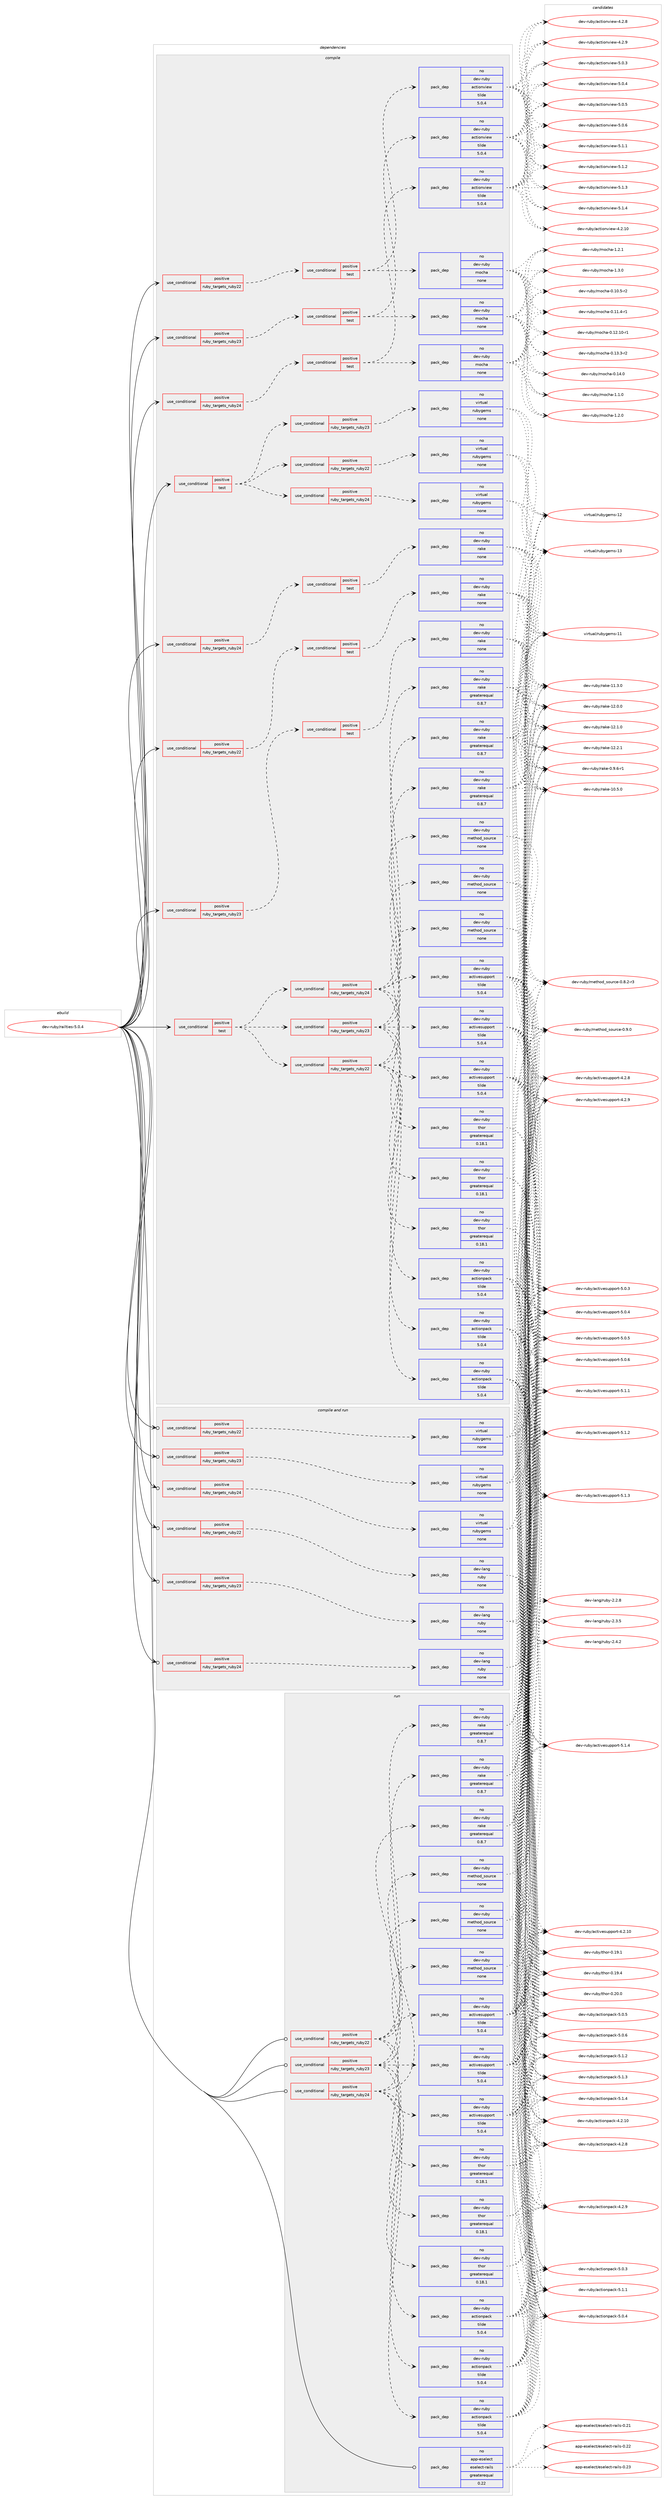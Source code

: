 digraph prolog {

# *************
# Graph options
# *************

newrank=true;
concentrate=true;
compound=true;
graph [rankdir=LR,fontname=Helvetica,fontsize=10,ranksep=1.5];#, ranksep=2.5, nodesep=0.2];
edge  [arrowhead=vee];
node  [fontname=Helvetica,fontsize=10];

# **********
# The ebuild
# **********

subgraph cluster_leftcol {
color=gray;
rank=same;
label=<<i>ebuild</i>>;
id [label="dev-ruby/railties-5.0.4", color=red, width=4, href="../dev-ruby/railties-5.0.4.svg"];
}

# ****************
# The dependencies
# ****************

subgraph cluster_midcol {
color=gray;
label=<<i>dependencies</i>>;
subgraph cluster_compile {
fillcolor="#eeeeee";
style=filled;
label=<<i>compile</i>>;
subgraph cond66962 {
dependency258433 [label=<<TABLE BORDER="0" CELLBORDER="1" CELLSPACING="0" CELLPADDING="4"><TR><TD ROWSPAN="3" CELLPADDING="10">use_conditional</TD></TR><TR><TD>positive</TD></TR><TR><TD>ruby_targets_ruby22</TD></TR></TABLE>>, shape=none, color=red];
subgraph cond66963 {
dependency258434 [label=<<TABLE BORDER="0" CELLBORDER="1" CELLSPACING="0" CELLPADDING="4"><TR><TD ROWSPAN="3" CELLPADDING="10">use_conditional</TD></TR><TR><TD>positive</TD></TR><TR><TD>test</TD></TR></TABLE>>, shape=none, color=red];
subgraph pack187357 {
dependency258435 [label=<<TABLE BORDER="0" CELLBORDER="1" CELLSPACING="0" CELLPADDING="4" WIDTH="220"><TR><TD ROWSPAN="6" CELLPADDING="30">pack_dep</TD></TR><TR><TD WIDTH="110">no</TD></TR><TR><TD>dev-ruby</TD></TR><TR><TD>actionview</TD></TR><TR><TD>tilde</TD></TR><TR><TD>5.0.4</TD></TR></TABLE>>, shape=none, color=blue];
}
dependency258434:e -> dependency258435:w [weight=20,style="dashed",arrowhead="vee"];
subgraph pack187358 {
dependency258436 [label=<<TABLE BORDER="0" CELLBORDER="1" CELLSPACING="0" CELLPADDING="4" WIDTH="220"><TR><TD ROWSPAN="6" CELLPADDING="30">pack_dep</TD></TR><TR><TD WIDTH="110">no</TD></TR><TR><TD>dev-ruby</TD></TR><TR><TD>mocha</TD></TR><TR><TD>none</TD></TR><TR><TD></TD></TR></TABLE>>, shape=none, color=blue];
}
dependency258434:e -> dependency258436:w [weight=20,style="dashed",arrowhead="vee"];
}
dependency258433:e -> dependency258434:w [weight=20,style="dashed",arrowhead="vee"];
}
id:e -> dependency258433:w [weight=20,style="solid",arrowhead="vee"];
subgraph cond66964 {
dependency258437 [label=<<TABLE BORDER="0" CELLBORDER="1" CELLSPACING="0" CELLPADDING="4"><TR><TD ROWSPAN="3" CELLPADDING="10">use_conditional</TD></TR><TR><TD>positive</TD></TR><TR><TD>ruby_targets_ruby22</TD></TR></TABLE>>, shape=none, color=red];
subgraph cond66965 {
dependency258438 [label=<<TABLE BORDER="0" CELLBORDER="1" CELLSPACING="0" CELLPADDING="4"><TR><TD ROWSPAN="3" CELLPADDING="10">use_conditional</TD></TR><TR><TD>positive</TD></TR><TR><TD>test</TD></TR></TABLE>>, shape=none, color=red];
subgraph pack187359 {
dependency258439 [label=<<TABLE BORDER="0" CELLBORDER="1" CELLSPACING="0" CELLPADDING="4" WIDTH="220"><TR><TD ROWSPAN="6" CELLPADDING="30">pack_dep</TD></TR><TR><TD WIDTH="110">no</TD></TR><TR><TD>dev-ruby</TD></TR><TR><TD>rake</TD></TR><TR><TD>none</TD></TR><TR><TD></TD></TR></TABLE>>, shape=none, color=blue];
}
dependency258438:e -> dependency258439:w [weight=20,style="dashed",arrowhead="vee"];
}
dependency258437:e -> dependency258438:w [weight=20,style="dashed",arrowhead="vee"];
}
id:e -> dependency258437:w [weight=20,style="solid",arrowhead="vee"];
subgraph cond66966 {
dependency258440 [label=<<TABLE BORDER="0" CELLBORDER="1" CELLSPACING="0" CELLPADDING="4"><TR><TD ROWSPAN="3" CELLPADDING="10">use_conditional</TD></TR><TR><TD>positive</TD></TR><TR><TD>ruby_targets_ruby23</TD></TR></TABLE>>, shape=none, color=red];
subgraph cond66967 {
dependency258441 [label=<<TABLE BORDER="0" CELLBORDER="1" CELLSPACING="0" CELLPADDING="4"><TR><TD ROWSPAN="3" CELLPADDING="10">use_conditional</TD></TR><TR><TD>positive</TD></TR><TR><TD>test</TD></TR></TABLE>>, shape=none, color=red];
subgraph pack187360 {
dependency258442 [label=<<TABLE BORDER="0" CELLBORDER="1" CELLSPACING="0" CELLPADDING="4" WIDTH="220"><TR><TD ROWSPAN="6" CELLPADDING="30">pack_dep</TD></TR><TR><TD WIDTH="110">no</TD></TR><TR><TD>dev-ruby</TD></TR><TR><TD>actionview</TD></TR><TR><TD>tilde</TD></TR><TR><TD>5.0.4</TD></TR></TABLE>>, shape=none, color=blue];
}
dependency258441:e -> dependency258442:w [weight=20,style="dashed",arrowhead="vee"];
subgraph pack187361 {
dependency258443 [label=<<TABLE BORDER="0" CELLBORDER="1" CELLSPACING="0" CELLPADDING="4" WIDTH="220"><TR><TD ROWSPAN="6" CELLPADDING="30">pack_dep</TD></TR><TR><TD WIDTH="110">no</TD></TR><TR><TD>dev-ruby</TD></TR><TR><TD>mocha</TD></TR><TR><TD>none</TD></TR><TR><TD></TD></TR></TABLE>>, shape=none, color=blue];
}
dependency258441:e -> dependency258443:w [weight=20,style="dashed",arrowhead="vee"];
}
dependency258440:e -> dependency258441:w [weight=20,style="dashed",arrowhead="vee"];
}
id:e -> dependency258440:w [weight=20,style="solid",arrowhead="vee"];
subgraph cond66968 {
dependency258444 [label=<<TABLE BORDER="0" CELLBORDER="1" CELLSPACING="0" CELLPADDING="4"><TR><TD ROWSPAN="3" CELLPADDING="10">use_conditional</TD></TR><TR><TD>positive</TD></TR><TR><TD>ruby_targets_ruby23</TD></TR></TABLE>>, shape=none, color=red];
subgraph cond66969 {
dependency258445 [label=<<TABLE BORDER="0" CELLBORDER="1" CELLSPACING="0" CELLPADDING="4"><TR><TD ROWSPAN="3" CELLPADDING="10">use_conditional</TD></TR><TR><TD>positive</TD></TR><TR><TD>test</TD></TR></TABLE>>, shape=none, color=red];
subgraph pack187362 {
dependency258446 [label=<<TABLE BORDER="0" CELLBORDER="1" CELLSPACING="0" CELLPADDING="4" WIDTH="220"><TR><TD ROWSPAN="6" CELLPADDING="30">pack_dep</TD></TR><TR><TD WIDTH="110">no</TD></TR><TR><TD>dev-ruby</TD></TR><TR><TD>rake</TD></TR><TR><TD>none</TD></TR><TR><TD></TD></TR></TABLE>>, shape=none, color=blue];
}
dependency258445:e -> dependency258446:w [weight=20,style="dashed",arrowhead="vee"];
}
dependency258444:e -> dependency258445:w [weight=20,style="dashed",arrowhead="vee"];
}
id:e -> dependency258444:w [weight=20,style="solid",arrowhead="vee"];
subgraph cond66970 {
dependency258447 [label=<<TABLE BORDER="0" CELLBORDER="1" CELLSPACING="0" CELLPADDING="4"><TR><TD ROWSPAN="3" CELLPADDING="10">use_conditional</TD></TR><TR><TD>positive</TD></TR><TR><TD>ruby_targets_ruby24</TD></TR></TABLE>>, shape=none, color=red];
subgraph cond66971 {
dependency258448 [label=<<TABLE BORDER="0" CELLBORDER="1" CELLSPACING="0" CELLPADDING="4"><TR><TD ROWSPAN="3" CELLPADDING="10">use_conditional</TD></TR><TR><TD>positive</TD></TR><TR><TD>test</TD></TR></TABLE>>, shape=none, color=red];
subgraph pack187363 {
dependency258449 [label=<<TABLE BORDER="0" CELLBORDER="1" CELLSPACING="0" CELLPADDING="4" WIDTH="220"><TR><TD ROWSPAN="6" CELLPADDING="30">pack_dep</TD></TR><TR><TD WIDTH="110">no</TD></TR><TR><TD>dev-ruby</TD></TR><TR><TD>actionview</TD></TR><TR><TD>tilde</TD></TR><TR><TD>5.0.4</TD></TR></TABLE>>, shape=none, color=blue];
}
dependency258448:e -> dependency258449:w [weight=20,style="dashed",arrowhead="vee"];
subgraph pack187364 {
dependency258450 [label=<<TABLE BORDER="0" CELLBORDER="1" CELLSPACING="0" CELLPADDING="4" WIDTH="220"><TR><TD ROWSPAN="6" CELLPADDING="30">pack_dep</TD></TR><TR><TD WIDTH="110">no</TD></TR><TR><TD>dev-ruby</TD></TR><TR><TD>mocha</TD></TR><TR><TD>none</TD></TR><TR><TD></TD></TR></TABLE>>, shape=none, color=blue];
}
dependency258448:e -> dependency258450:w [weight=20,style="dashed",arrowhead="vee"];
}
dependency258447:e -> dependency258448:w [weight=20,style="dashed",arrowhead="vee"];
}
id:e -> dependency258447:w [weight=20,style="solid",arrowhead="vee"];
subgraph cond66972 {
dependency258451 [label=<<TABLE BORDER="0" CELLBORDER="1" CELLSPACING="0" CELLPADDING="4"><TR><TD ROWSPAN="3" CELLPADDING="10">use_conditional</TD></TR><TR><TD>positive</TD></TR><TR><TD>ruby_targets_ruby24</TD></TR></TABLE>>, shape=none, color=red];
subgraph cond66973 {
dependency258452 [label=<<TABLE BORDER="0" CELLBORDER="1" CELLSPACING="0" CELLPADDING="4"><TR><TD ROWSPAN="3" CELLPADDING="10">use_conditional</TD></TR><TR><TD>positive</TD></TR><TR><TD>test</TD></TR></TABLE>>, shape=none, color=red];
subgraph pack187365 {
dependency258453 [label=<<TABLE BORDER="0" CELLBORDER="1" CELLSPACING="0" CELLPADDING="4" WIDTH="220"><TR><TD ROWSPAN="6" CELLPADDING="30">pack_dep</TD></TR><TR><TD WIDTH="110">no</TD></TR><TR><TD>dev-ruby</TD></TR><TR><TD>rake</TD></TR><TR><TD>none</TD></TR><TR><TD></TD></TR></TABLE>>, shape=none, color=blue];
}
dependency258452:e -> dependency258453:w [weight=20,style="dashed",arrowhead="vee"];
}
dependency258451:e -> dependency258452:w [weight=20,style="dashed",arrowhead="vee"];
}
id:e -> dependency258451:w [weight=20,style="solid",arrowhead="vee"];
subgraph cond66974 {
dependency258454 [label=<<TABLE BORDER="0" CELLBORDER="1" CELLSPACING="0" CELLPADDING="4"><TR><TD ROWSPAN="3" CELLPADDING="10">use_conditional</TD></TR><TR><TD>positive</TD></TR><TR><TD>test</TD></TR></TABLE>>, shape=none, color=red];
subgraph cond66975 {
dependency258455 [label=<<TABLE BORDER="0" CELLBORDER="1" CELLSPACING="0" CELLPADDING="4"><TR><TD ROWSPAN="3" CELLPADDING="10">use_conditional</TD></TR><TR><TD>positive</TD></TR><TR><TD>ruby_targets_ruby22</TD></TR></TABLE>>, shape=none, color=red];
subgraph pack187366 {
dependency258456 [label=<<TABLE BORDER="0" CELLBORDER="1" CELLSPACING="0" CELLPADDING="4" WIDTH="220"><TR><TD ROWSPAN="6" CELLPADDING="30">pack_dep</TD></TR><TR><TD WIDTH="110">no</TD></TR><TR><TD>dev-ruby</TD></TR><TR><TD>activesupport</TD></TR><TR><TD>tilde</TD></TR><TR><TD>5.0.4</TD></TR></TABLE>>, shape=none, color=blue];
}
dependency258455:e -> dependency258456:w [weight=20,style="dashed",arrowhead="vee"];
subgraph pack187367 {
dependency258457 [label=<<TABLE BORDER="0" CELLBORDER="1" CELLSPACING="0" CELLPADDING="4" WIDTH="220"><TR><TD ROWSPAN="6" CELLPADDING="30">pack_dep</TD></TR><TR><TD WIDTH="110">no</TD></TR><TR><TD>dev-ruby</TD></TR><TR><TD>actionpack</TD></TR><TR><TD>tilde</TD></TR><TR><TD>5.0.4</TD></TR></TABLE>>, shape=none, color=blue];
}
dependency258455:e -> dependency258457:w [weight=20,style="dashed",arrowhead="vee"];
subgraph pack187368 {
dependency258458 [label=<<TABLE BORDER="0" CELLBORDER="1" CELLSPACING="0" CELLPADDING="4" WIDTH="220"><TR><TD ROWSPAN="6" CELLPADDING="30">pack_dep</TD></TR><TR><TD WIDTH="110">no</TD></TR><TR><TD>dev-ruby</TD></TR><TR><TD>thor</TD></TR><TR><TD>greaterequal</TD></TR><TR><TD>0.18.1</TD></TR></TABLE>>, shape=none, color=blue];
}
dependency258455:e -> dependency258458:w [weight=20,style="dashed",arrowhead="vee"];
subgraph pack187369 {
dependency258459 [label=<<TABLE BORDER="0" CELLBORDER="1" CELLSPACING="0" CELLPADDING="4" WIDTH="220"><TR><TD ROWSPAN="6" CELLPADDING="30">pack_dep</TD></TR><TR><TD WIDTH="110">no</TD></TR><TR><TD>dev-ruby</TD></TR><TR><TD>rake</TD></TR><TR><TD>greaterequal</TD></TR><TR><TD>0.8.7</TD></TR></TABLE>>, shape=none, color=blue];
}
dependency258455:e -> dependency258459:w [weight=20,style="dashed",arrowhead="vee"];
subgraph pack187370 {
dependency258460 [label=<<TABLE BORDER="0" CELLBORDER="1" CELLSPACING="0" CELLPADDING="4" WIDTH="220"><TR><TD ROWSPAN="6" CELLPADDING="30">pack_dep</TD></TR><TR><TD WIDTH="110">no</TD></TR><TR><TD>dev-ruby</TD></TR><TR><TD>method_source</TD></TR><TR><TD>none</TD></TR><TR><TD></TD></TR></TABLE>>, shape=none, color=blue];
}
dependency258455:e -> dependency258460:w [weight=20,style="dashed",arrowhead="vee"];
}
dependency258454:e -> dependency258455:w [weight=20,style="dashed",arrowhead="vee"];
subgraph cond66976 {
dependency258461 [label=<<TABLE BORDER="0" CELLBORDER="1" CELLSPACING="0" CELLPADDING="4"><TR><TD ROWSPAN="3" CELLPADDING="10">use_conditional</TD></TR><TR><TD>positive</TD></TR><TR><TD>ruby_targets_ruby23</TD></TR></TABLE>>, shape=none, color=red];
subgraph pack187371 {
dependency258462 [label=<<TABLE BORDER="0" CELLBORDER="1" CELLSPACING="0" CELLPADDING="4" WIDTH="220"><TR><TD ROWSPAN="6" CELLPADDING="30">pack_dep</TD></TR><TR><TD WIDTH="110">no</TD></TR><TR><TD>dev-ruby</TD></TR><TR><TD>activesupport</TD></TR><TR><TD>tilde</TD></TR><TR><TD>5.0.4</TD></TR></TABLE>>, shape=none, color=blue];
}
dependency258461:e -> dependency258462:w [weight=20,style="dashed",arrowhead="vee"];
subgraph pack187372 {
dependency258463 [label=<<TABLE BORDER="0" CELLBORDER="1" CELLSPACING="0" CELLPADDING="4" WIDTH="220"><TR><TD ROWSPAN="6" CELLPADDING="30">pack_dep</TD></TR><TR><TD WIDTH="110">no</TD></TR><TR><TD>dev-ruby</TD></TR><TR><TD>actionpack</TD></TR><TR><TD>tilde</TD></TR><TR><TD>5.0.4</TD></TR></TABLE>>, shape=none, color=blue];
}
dependency258461:e -> dependency258463:w [weight=20,style="dashed",arrowhead="vee"];
subgraph pack187373 {
dependency258464 [label=<<TABLE BORDER="0" CELLBORDER="1" CELLSPACING="0" CELLPADDING="4" WIDTH="220"><TR><TD ROWSPAN="6" CELLPADDING="30">pack_dep</TD></TR><TR><TD WIDTH="110">no</TD></TR><TR><TD>dev-ruby</TD></TR><TR><TD>thor</TD></TR><TR><TD>greaterequal</TD></TR><TR><TD>0.18.1</TD></TR></TABLE>>, shape=none, color=blue];
}
dependency258461:e -> dependency258464:w [weight=20,style="dashed",arrowhead="vee"];
subgraph pack187374 {
dependency258465 [label=<<TABLE BORDER="0" CELLBORDER="1" CELLSPACING="0" CELLPADDING="4" WIDTH="220"><TR><TD ROWSPAN="6" CELLPADDING="30">pack_dep</TD></TR><TR><TD WIDTH="110">no</TD></TR><TR><TD>dev-ruby</TD></TR><TR><TD>rake</TD></TR><TR><TD>greaterequal</TD></TR><TR><TD>0.8.7</TD></TR></TABLE>>, shape=none, color=blue];
}
dependency258461:e -> dependency258465:w [weight=20,style="dashed",arrowhead="vee"];
subgraph pack187375 {
dependency258466 [label=<<TABLE BORDER="0" CELLBORDER="1" CELLSPACING="0" CELLPADDING="4" WIDTH="220"><TR><TD ROWSPAN="6" CELLPADDING="30">pack_dep</TD></TR><TR><TD WIDTH="110">no</TD></TR><TR><TD>dev-ruby</TD></TR><TR><TD>method_source</TD></TR><TR><TD>none</TD></TR><TR><TD></TD></TR></TABLE>>, shape=none, color=blue];
}
dependency258461:e -> dependency258466:w [weight=20,style="dashed",arrowhead="vee"];
}
dependency258454:e -> dependency258461:w [weight=20,style="dashed",arrowhead="vee"];
subgraph cond66977 {
dependency258467 [label=<<TABLE BORDER="0" CELLBORDER="1" CELLSPACING="0" CELLPADDING="4"><TR><TD ROWSPAN="3" CELLPADDING="10">use_conditional</TD></TR><TR><TD>positive</TD></TR><TR><TD>ruby_targets_ruby24</TD></TR></TABLE>>, shape=none, color=red];
subgraph pack187376 {
dependency258468 [label=<<TABLE BORDER="0" CELLBORDER="1" CELLSPACING="0" CELLPADDING="4" WIDTH="220"><TR><TD ROWSPAN="6" CELLPADDING="30">pack_dep</TD></TR><TR><TD WIDTH="110">no</TD></TR><TR><TD>dev-ruby</TD></TR><TR><TD>activesupport</TD></TR><TR><TD>tilde</TD></TR><TR><TD>5.0.4</TD></TR></TABLE>>, shape=none, color=blue];
}
dependency258467:e -> dependency258468:w [weight=20,style="dashed",arrowhead="vee"];
subgraph pack187377 {
dependency258469 [label=<<TABLE BORDER="0" CELLBORDER="1" CELLSPACING="0" CELLPADDING="4" WIDTH="220"><TR><TD ROWSPAN="6" CELLPADDING="30">pack_dep</TD></TR><TR><TD WIDTH="110">no</TD></TR><TR><TD>dev-ruby</TD></TR><TR><TD>actionpack</TD></TR><TR><TD>tilde</TD></TR><TR><TD>5.0.4</TD></TR></TABLE>>, shape=none, color=blue];
}
dependency258467:e -> dependency258469:w [weight=20,style="dashed",arrowhead="vee"];
subgraph pack187378 {
dependency258470 [label=<<TABLE BORDER="0" CELLBORDER="1" CELLSPACING="0" CELLPADDING="4" WIDTH="220"><TR><TD ROWSPAN="6" CELLPADDING="30">pack_dep</TD></TR><TR><TD WIDTH="110">no</TD></TR><TR><TD>dev-ruby</TD></TR><TR><TD>thor</TD></TR><TR><TD>greaterequal</TD></TR><TR><TD>0.18.1</TD></TR></TABLE>>, shape=none, color=blue];
}
dependency258467:e -> dependency258470:w [weight=20,style="dashed",arrowhead="vee"];
subgraph pack187379 {
dependency258471 [label=<<TABLE BORDER="0" CELLBORDER="1" CELLSPACING="0" CELLPADDING="4" WIDTH="220"><TR><TD ROWSPAN="6" CELLPADDING="30">pack_dep</TD></TR><TR><TD WIDTH="110">no</TD></TR><TR><TD>dev-ruby</TD></TR><TR><TD>rake</TD></TR><TR><TD>greaterequal</TD></TR><TR><TD>0.8.7</TD></TR></TABLE>>, shape=none, color=blue];
}
dependency258467:e -> dependency258471:w [weight=20,style="dashed",arrowhead="vee"];
subgraph pack187380 {
dependency258472 [label=<<TABLE BORDER="0" CELLBORDER="1" CELLSPACING="0" CELLPADDING="4" WIDTH="220"><TR><TD ROWSPAN="6" CELLPADDING="30">pack_dep</TD></TR><TR><TD WIDTH="110">no</TD></TR><TR><TD>dev-ruby</TD></TR><TR><TD>method_source</TD></TR><TR><TD>none</TD></TR><TR><TD></TD></TR></TABLE>>, shape=none, color=blue];
}
dependency258467:e -> dependency258472:w [weight=20,style="dashed",arrowhead="vee"];
}
dependency258454:e -> dependency258467:w [weight=20,style="dashed",arrowhead="vee"];
}
id:e -> dependency258454:w [weight=20,style="solid",arrowhead="vee"];
subgraph cond66978 {
dependency258473 [label=<<TABLE BORDER="0" CELLBORDER="1" CELLSPACING="0" CELLPADDING="4"><TR><TD ROWSPAN="3" CELLPADDING="10">use_conditional</TD></TR><TR><TD>positive</TD></TR><TR><TD>test</TD></TR></TABLE>>, shape=none, color=red];
subgraph cond66979 {
dependency258474 [label=<<TABLE BORDER="0" CELLBORDER="1" CELLSPACING="0" CELLPADDING="4"><TR><TD ROWSPAN="3" CELLPADDING="10">use_conditional</TD></TR><TR><TD>positive</TD></TR><TR><TD>ruby_targets_ruby22</TD></TR></TABLE>>, shape=none, color=red];
subgraph pack187381 {
dependency258475 [label=<<TABLE BORDER="0" CELLBORDER="1" CELLSPACING="0" CELLPADDING="4" WIDTH="220"><TR><TD ROWSPAN="6" CELLPADDING="30">pack_dep</TD></TR><TR><TD WIDTH="110">no</TD></TR><TR><TD>virtual</TD></TR><TR><TD>rubygems</TD></TR><TR><TD>none</TD></TR><TR><TD></TD></TR></TABLE>>, shape=none, color=blue];
}
dependency258474:e -> dependency258475:w [weight=20,style="dashed",arrowhead="vee"];
}
dependency258473:e -> dependency258474:w [weight=20,style="dashed",arrowhead="vee"];
subgraph cond66980 {
dependency258476 [label=<<TABLE BORDER="0" CELLBORDER="1" CELLSPACING="0" CELLPADDING="4"><TR><TD ROWSPAN="3" CELLPADDING="10">use_conditional</TD></TR><TR><TD>positive</TD></TR><TR><TD>ruby_targets_ruby23</TD></TR></TABLE>>, shape=none, color=red];
subgraph pack187382 {
dependency258477 [label=<<TABLE BORDER="0" CELLBORDER="1" CELLSPACING="0" CELLPADDING="4" WIDTH="220"><TR><TD ROWSPAN="6" CELLPADDING="30">pack_dep</TD></TR><TR><TD WIDTH="110">no</TD></TR><TR><TD>virtual</TD></TR><TR><TD>rubygems</TD></TR><TR><TD>none</TD></TR><TR><TD></TD></TR></TABLE>>, shape=none, color=blue];
}
dependency258476:e -> dependency258477:w [weight=20,style="dashed",arrowhead="vee"];
}
dependency258473:e -> dependency258476:w [weight=20,style="dashed",arrowhead="vee"];
subgraph cond66981 {
dependency258478 [label=<<TABLE BORDER="0" CELLBORDER="1" CELLSPACING="0" CELLPADDING="4"><TR><TD ROWSPAN="3" CELLPADDING="10">use_conditional</TD></TR><TR><TD>positive</TD></TR><TR><TD>ruby_targets_ruby24</TD></TR></TABLE>>, shape=none, color=red];
subgraph pack187383 {
dependency258479 [label=<<TABLE BORDER="0" CELLBORDER="1" CELLSPACING="0" CELLPADDING="4" WIDTH="220"><TR><TD ROWSPAN="6" CELLPADDING="30">pack_dep</TD></TR><TR><TD WIDTH="110">no</TD></TR><TR><TD>virtual</TD></TR><TR><TD>rubygems</TD></TR><TR><TD>none</TD></TR><TR><TD></TD></TR></TABLE>>, shape=none, color=blue];
}
dependency258478:e -> dependency258479:w [weight=20,style="dashed",arrowhead="vee"];
}
dependency258473:e -> dependency258478:w [weight=20,style="dashed",arrowhead="vee"];
}
id:e -> dependency258473:w [weight=20,style="solid",arrowhead="vee"];
}
subgraph cluster_compileandrun {
fillcolor="#eeeeee";
style=filled;
label=<<i>compile and run</i>>;
subgraph cond66982 {
dependency258480 [label=<<TABLE BORDER="0" CELLBORDER="1" CELLSPACING="0" CELLPADDING="4"><TR><TD ROWSPAN="3" CELLPADDING="10">use_conditional</TD></TR><TR><TD>positive</TD></TR><TR><TD>ruby_targets_ruby22</TD></TR></TABLE>>, shape=none, color=red];
subgraph pack187384 {
dependency258481 [label=<<TABLE BORDER="0" CELLBORDER="1" CELLSPACING="0" CELLPADDING="4" WIDTH="220"><TR><TD ROWSPAN="6" CELLPADDING="30">pack_dep</TD></TR><TR><TD WIDTH="110">no</TD></TR><TR><TD>dev-lang</TD></TR><TR><TD>ruby</TD></TR><TR><TD>none</TD></TR><TR><TD></TD></TR></TABLE>>, shape=none, color=blue];
}
dependency258480:e -> dependency258481:w [weight=20,style="dashed",arrowhead="vee"];
}
id:e -> dependency258480:w [weight=20,style="solid",arrowhead="odotvee"];
subgraph cond66983 {
dependency258482 [label=<<TABLE BORDER="0" CELLBORDER="1" CELLSPACING="0" CELLPADDING="4"><TR><TD ROWSPAN="3" CELLPADDING="10">use_conditional</TD></TR><TR><TD>positive</TD></TR><TR><TD>ruby_targets_ruby22</TD></TR></TABLE>>, shape=none, color=red];
subgraph pack187385 {
dependency258483 [label=<<TABLE BORDER="0" CELLBORDER="1" CELLSPACING="0" CELLPADDING="4" WIDTH="220"><TR><TD ROWSPAN="6" CELLPADDING="30">pack_dep</TD></TR><TR><TD WIDTH="110">no</TD></TR><TR><TD>virtual</TD></TR><TR><TD>rubygems</TD></TR><TR><TD>none</TD></TR><TR><TD></TD></TR></TABLE>>, shape=none, color=blue];
}
dependency258482:e -> dependency258483:w [weight=20,style="dashed",arrowhead="vee"];
}
id:e -> dependency258482:w [weight=20,style="solid",arrowhead="odotvee"];
subgraph cond66984 {
dependency258484 [label=<<TABLE BORDER="0" CELLBORDER="1" CELLSPACING="0" CELLPADDING="4"><TR><TD ROWSPAN="3" CELLPADDING="10">use_conditional</TD></TR><TR><TD>positive</TD></TR><TR><TD>ruby_targets_ruby23</TD></TR></TABLE>>, shape=none, color=red];
subgraph pack187386 {
dependency258485 [label=<<TABLE BORDER="0" CELLBORDER="1" CELLSPACING="0" CELLPADDING="4" WIDTH="220"><TR><TD ROWSPAN="6" CELLPADDING="30">pack_dep</TD></TR><TR><TD WIDTH="110">no</TD></TR><TR><TD>dev-lang</TD></TR><TR><TD>ruby</TD></TR><TR><TD>none</TD></TR><TR><TD></TD></TR></TABLE>>, shape=none, color=blue];
}
dependency258484:e -> dependency258485:w [weight=20,style="dashed",arrowhead="vee"];
}
id:e -> dependency258484:w [weight=20,style="solid",arrowhead="odotvee"];
subgraph cond66985 {
dependency258486 [label=<<TABLE BORDER="0" CELLBORDER="1" CELLSPACING="0" CELLPADDING="4"><TR><TD ROWSPAN="3" CELLPADDING="10">use_conditional</TD></TR><TR><TD>positive</TD></TR><TR><TD>ruby_targets_ruby23</TD></TR></TABLE>>, shape=none, color=red];
subgraph pack187387 {
dependency258487 [label=<<TABLE BORDER="0" CELLBORDER="1" CELLSPACING="0" CELLPADDING="4" WIDTH="220"><TR><TD ROWSPAN="6" CELLPADDING="30">pack_dep</TD></TR><TR><TD WIDTH="110">no</TD></TR><TR><TD>virtual</TD></TR><TR><TD>rubygems</TD></TR><TR><TD>none</TD></TR><TR><TD></TD></TR></TABLE>>, shape=none, color=blue];
}
dependency258486:e -> dependency258487:w [weight=20,style="dashed",arrowhead="vee"];
}
id:e -> dependency258486:w [weight=20,style="solid",arrowhead="odotvee"];
subgraph cond66986 {
dependency258488 [label=<<TABLE BORDER="0" CELLBORDER="1" CELLSPACING="0" CELLPADDING="4"><TR><TD ROWSPAN="3" CELLPADDING="10">use_conditional</TD></TR><TR><TD>positive</TD></TR><TR><TD>ruby_targets_ruby24</TD></TR></TABLE>>, shape=none, color=red];
subgraph pack187388 {
dependency258489 [label=<<TABLE BORDER="0" CELLBORDER="1" CELLSPACING="0" CELLPADDING="4" WIDTH="220"><TR><TD ROWSPAN="6" CELLPADDING="30">pack_dep</TD></TR><TR><TD WIDTH="110">no</TD></TR><TR><TD>dev-lang</TD></TR><TR><TD>ruby</TD></TR><TR><TD>none</TD></TR><TR><TD></TD></TR></TABLE>>, shape=none, color=blue];
}
dependency258488:e -> dependency258489:w [weight=20,style="dashed",arrowhead="vee"];
}
id:e -> dependency258488:w [weight=20,style="solid",arrowhead="odotvee"];
subgraph cond66987 {
dependency258490 [label=<<TABLE BORDER="0" CELLBORDER="1" CELLSPACING="0" CELLPADDING="4"><TR><TD ROWSPAN="3" CELLPADDING="10">use_conditional</TD></TR><TR><TD>positive</TD></TR><TR><TD>ruby_targets_ruby24</TD></TR></TABLE>>, shape=none, color=red];
subgraph pack187389 {
dependency258491 [label=<<TABLE BORDER="0" CELLBORDER="1" CELLSPACING="0" CELLPADDING="4" WIDTH="220"><TR><TD ROWSPAN="6" CELLPADDING="30">pack_dep</TD></TR><TR><TD WIDTH="110">no</TD></TR><TR><TD>virtual</TD></TR><TR><TD>rubygems</TD></TR><TR><TD>none</TD></TR><TR><TD></TD></TR></TABLE>>, shape=none, color=blue];
}
dependency258490:e -> dependency258491:w [weight=20,style="dashed",arrowhead="vee"];
}
id:e -> dependency258490:w [weight=20,style="solid",arrowhead="odotvee"];
}
subgraph cluster_run {
fillcolor="#eeeeee";
style=filled;
label=<<i>run</i>>;
subgraph cond66988 {
dependency258492 [label=<<TABLE BORDER="0" CELLBORDER="1" CELLSPACING="0" CELLPADDING="4"><TR><TD ROWSPAN="3" CELLPADDING="10">use_conditional</TD></TR><TR><TD>positive</TD></TR><TR><TD>ruby_targets_ruby22</TD></TR></TABLE>>, shape=none, color=red];
subgraph pack187390 {
dependency258493 [label=<<TABLE BORDER="0" CELLBORDER="1" CELLSPACING="0" CELLPADDING="4" WIDTH="220"><TR><TD ROWSPAN="6" CELLPADDING="30">pack_dep</TD></TR><TR><TD WIDTH="110">no</TD></TR><TR><TD>dev-ruby</TD></TR><TR><TD>activesupport</TD></TR><TR><TD>tilde</TD></TR><TR><TD>5.0.4</TD></TR></TABLE>>, shape=none, color=blue];
}
dependency258492:e -> dependency258493:w [weight=20,style="dashed",arrowhead="vee"];
subgraph pack187391 {
dependency258494 [label=<<TABLE BORDER="0" CELLBORDER="1" CELLSPACING="0" CELLPADDING="4" WIDTH="220"><TR><TD ROWSPAN="6" CELLPADDING="30">pack_dep</TD></TR><TR><TD WIDTH="110">no</TD></TR><TR><TD>dev-ruby</TD></TR><TR><TD>actionpack</TD></TR><TR><TD>tilde</TD></TR><TR><TD>5.0.4</TD></TR></TABLE>>, shape=none, color=blue];
}
dependency258492:e -> dependency258494:w [weight=20,style="dashed",arrowhead="vee"];
subgraph pack187392 {
dependency258495 [label=<<TABLE BORDER="0" CELLBORDER="1" CELLSPACING="0" CELLPADDING="4" WIDTH="220"><TR><TD ROWSPAN="6" CELLPADDING="30">pack_dep</TD></TR><TR><TD WIDTH="110">no</TD></TR><TR><TD>dev-ruby</TD></TR><TR><TD>thor</TD></TR><TR><TD>greaterequal</TD></TR><TR><TD>0.18.1</TD></TR></TABLE>>, shape=none, color=blue];
}
dependency258492:e -> dependency258495:w [weight=20,style="dashed",arrowhead="vee"];
subgraph pack187393 {
dependency258496 [label=<<TABLE BORDER="0" CELLBORDER="1" CELLSPACING="0" CELLPADDING="4" WIDTH="220"><TR><TD ROWSPAN="6" CELLPADDING="30">pack_dep</TD></TR><TR><TD WIDTH="110">no</TD></TR><TR><TD>dev-ruby</TD></TR><TR><TD>rake</TD></TR><TR><TD>greaterequal</TD></TR><TR><TD>0.8.7</TD></TR></TABLE>>, shape=none, color=blue];
}
dependency258492:e -> dependency258496:w [weight=20,style="dashed",arrowhead="vee"];
subgraph pack187394 {
dependency258497 [label=<<TABLE BORDER="0" CELLBORDER="1" CELLSPACING="0" CELLPADDING="4" WIDTH="220"><TR><TD ROWSPAN="6" CELLPADDING="30">pack_dep</TD></TR><TR><TD WIDTH="110">no</TD></TR><TR><TD>dev-ruby</TD></TR><TR><TD>method_source</TD></TR><TR><TD>none</TD></TR><TR><TD></TD></TR></TABLE>>, shape=none, color=blue];
}
dependency258492:e -> dependency258497:w [weight=20,style="dashed",arrowhead="vee"];
}
id:e -> dependency258492:w [weight=20,style="solid",arrowhead="odot"];
subgraph cond66989 {
dependency258498 [label=<<TABLE BORDER="0" CELLBORDER="1" CELLSPACING="0" CELLPADDING="4"><TR><TD ROWSPAN="3" CELLPADDING="10">use_conditional</TD></TR><TR><TD>positive</TD></TR><TR><TD>ruby_targets_ruby23</TD></TR></TABLE>>, shape=none, color=red];
subgraph pack187395 {
dependency258499 [label=<<TABLE BORDER="0" CELLBORDER="1" CELLSPACING="0" CELLPADDING="4" WIDTH="220"><TR><TD ROWSPAN="6" CELLPADDING="30">pack_dep</TD></TR><TR><TD WIDTH="110">no</TD></TR><TR><TD>dev-ruby</TD></TR><TR><TD>activesupport</TD></TR><TR><TD>tilde</TD></TR><TR><TD>5.0.4</TD></TR></TABLE>>, shape=none, color=blue];
}
dependency258498:e -> dependency258499:w [weight=20,style="dashed",arrowhead="vee"];
subgraph pack187396 {
dependency258500 [label=<<TABLE BORDER="0" CELLBORDER="1" CELLSPACING="0" CELLPADDING="4" WIDTH="220"><TR><TD ROWSPAN="6" CELLPADDING="30">pack_dep</TD></TR><TR><TD WIDTH="110">no</TD></TR><TR><TD>dev-ruby</TD></TR><TR><TD>actionpack</TD></TR><TR><TD>tilde</TD></TR><TR><TD>5.0.4</TD></TR></TABLE>>, shape=none, color=blue];
}
dependency258498:e -> dependency258500:w [weight=20,style="dashed",arrowhead="vee"];
subgraph pack187397 {
dependency258501 [label=<<TABLE BORDER="0" CELLBORDER="1" CELLSPACING="0" CELLPADDING="4" WIDTH="220"><TR><TD ROWSPAN="6" CELLPADDING="30">pack_dep</TD></TR><TR><TD WIDTH="110">no</TD></TR><TR><TD>dev-ruby</TD></TR><TR><TD>thor</TD></TR><TR><TD>greaterequal</TD></TR><TR><TD>0.18.1</TD></TR></TABLE>>, shape=none, color=blue];
}
dependency258498:e -> dependency258501:w [weight=20,style="dashed",arrowhead="vee"];
subgraph pack187398 {
dependency258502 [label=<<TABLE BORDER="0" CELLBORDER="1" CELLSPACING="0" CELLPADDING="4" WIDTH="220"><TR><TD ROWSPAN="6" CELLPADDING="30">pack_dep</TD></TR><TR><TD WIDTH="110">no</TD></TR><TR><TD>dev-ruby</TD></TR><TR><TD>rake</TD></TR><TR><TD>greaterequal</TD></TR><TR><TD>0.8.7</TD></TR></TABLE>>, shape=none, color=blue];
}
dependency258498:e -> dependency258502:w [weight=20,style="dashed",arrowhead="vee"];
subgraph pack187399 {
dependency258503 [label=<<TABLE BORDER="0" CELLBORDER="1" CELLSPACING="0" CELLPADDING="4" WIDTH="220"><TR><TD ROWSPAN="6" CELLPADDING="30">pack_dep</TD></TR><TR><TD WIDTH="110">no</TD></TR><TR><TD>dev-ruby</TD></TR><TR><TD>method_source</TD></TR><TR><TD>none</TD></TR><TR><TD></TD></TR></TABLE>>, shape=none, color=blue];
}
dependency258498:e -> dependency258503:w [weight=20,style="dashed",arrowhead="vee"];
}
id:e -> dependency258498:w [weight=20,style="solid",arrowhead="odot"];
subgraph cond66990 {
dependency258504 [label=<<TABLE BORDER="0" CELLBORDER="1" CELLSPACING="0" CELLPADDING="4"><TR><TD ROWSPAN="3" CELLPADDING="10">use_conditional</TD></TR><TR><TD>positive</TD></TR><TR><TD>ruby_targets_ruby24</TD></TR></TABLE>>, shape=none, color=red];
subgraph pack187400 {
dependency258505 [label=<<TABLE BORDER="0" CELLBORDER="1" CELLSPACING="0" CELLPADDING="4" WIDTH="220"><TR><TD ROWSPAN="6" CELLPADDING="30">pack_dep</TD></TR><TR><TD WIDTH="110">no</TD></TR><TR><TD>dev-ruby</TD></TR><TR><TD>activesupport</TD></TR><TR><TD>tilde</TD></TR><TR><TD>5.0.4</TD></TR></TABLE>>, shape=none, color=blue];
}
dependency258504:e -> dependency258505:w [weight=20,style="dashed",arrowhead="vee"];
subgraph pack187401 {
dependency258506 [label=<<TABLE BORDER="0" CELLBORDER="1" CELLSPACING="0" CELLPADDING="4" WIDTH="220"><TR><TD ROWSPAN="6" CELLPADDING="30">pack_dep</TD></TR><TR><TD WIDTH="110">no</TD></TR><TR><TD>dev-ruby</TD></TR><TR><TD>actionpack</TD></TR><TR><TD>tilde</TD></TR><TR><TD>5.0.4</TD></TR></TABLE>>, shape=none, color=blue];
}
dependency258504:e -> dependency258506:w [weight=20,style="dashed",arrowhead="vee"];
subgraph pack187402 {
dependency258507 [label=<<TABLE BORDER="0" CELLBORDER="1" CELLSPACING="0" CELLPADDING="4" WIDTH="220"><TR><TD ROWSPAN="6" CELLPADDING="30">pack_dep</TD></TR><TR><TD WIDTH="110">no</TD></TR><TR><TD>dev-ruby</TD></TR><TR><TD>thor</TD></TR><TR><TD>greaterequal</TD></TR><TR><TD>0.18.1</TD></TR></TABLE>>, shape=none, color=blue];
}
dependency258504:e -> dependency258507:w [weight=20,style="dashed",arrowhead="vee"];
subgraph pack187403 {
dependency258508 [label=<<TABLE BORDER="0" CELLBORDER="1" CELLSPACING="0" CELLPADDING="4" WIDTH="220"><TR><TD ROWSPAN="6" CELLPADDING="30">pack_dep</TD></TR><TR><TD WIDTH="110">no</TD></TR><TR><TD>dev-ruby</TD></TR><TR><TD>rake</TD></TR><TR><TD>greaterequal</TD></TR><TR><TD>0.8.7</TD></TR></TABLE>>, shape=none, color=blue];
}
dependency258504:e -> dependency258508:w [weight=20,style="dashed",arrowhead="vee"];
subgraph pack187404 {
dependency258509 [label=<<TABLE BORDER="0" CELLBORDER="1" CELLSPACING="0" CELLPADDING="4" WIDTH="220"><TR><TD ROWSPAN="6" CELLPADDING="30">pack_dep</TD></TR><TR><TD WIDTH="110">no</TD></TR><TR><TD>dev-ruby</TD></TR><TR><TD>method_source</TD></TR><TR><TD>none</TD></TR><TR><TD></TD></TR></TABLE>>, shape=none, color=blue];
}
dependency258504:e -> dependency258509:w [weight=20,style="dashed",arrowhead="vee"];
}
id:e -> dependency258504:w [weight=20,style="solid",arrowhead="odot"];
subgraph pack187405 {
dependency258510 [label=<<TABLE BORDER="0" CELLBORDER="1" CELLSPACING="0" CELLPADDING="4" WIDTH="220"><TR><TD ROWSPAN="6" CELLPADDING="30">pack_dep</TD></TR><TR><TD WIDTH="110">no</TD></TR><TR><TD>app-eselect</TD></TR><TR><TD>eselect-rails</TD></TR><TR><TD>greaterequal</TD></TR><TR><TD>0.22</TD></TR></TABLE>>, shape=none, color=blue];
}
id:e -> dependency258510:w [weight=20,style="solid",arrowhead="odot"];
}
}

# **************
# The candidates
# **************

subgraph cluster_choices {
rank=same;
color=gray;
label=<<i>candidates</i>>;

subgraph choice187357 {
color=black;
nodesep=1;
choice100101118451141179812147979911610511111011810510111945524650464948 [label="dev-ruby/actionview-4.2.10", color=red, width=4,href="../dev-ruby/actionview-4.2.10.svg"];
choice1001011184511411798121479799116105111110118105101119455246504656 [label="dev-ruby/actionview-4.2.8", color=red, width=4,href="../dev-ruby/actionview-4.2.8.svg"];
choice1001011184511411798121479799116105111110118105101119455246504657 [label="dev-ruby/actionview-4.2.9", color=red, width=4,href="../dev-ruby/actionview-4.2.9.svg"];
choice1001011184511411798121479799116105111110118105101119455346484651 [label="dev-ruby/actionview-5.0.3", color=red, width=4,href="../dev-ruby/actionview-5.0.3.svg"];
choice1001011184511411798121479799116105111110118105101119455346484652 [label="dev-ruby/actionview-5.0.4", color=red, width=4,href="../dev-ruby/actionview-5.0.4.svg"];
choice1001011184511411798121479799116105111110118105101119455346484653 [label="dev-ruby/actionview-5.0.5", color=red, width=4,href="../dev-ruby/actionview-5.0.5.svg"];
choice1001011184511411798121479799116105111110118105101119455346484654 [label="dev-ruby/actionview-5.0.6", color=red, width=4,href="../dev-ruby/actionview-5.0.6.svg"];
choice1001011184511411798121479799116105111110118105101119455346494649 [label="dev-ruby/actionview-5.1.1", color=red, width=4,href="../dev-ruby/actionview-5.1.1.svg"];
choice1001011184511411798121479799116105111110118105101119455346494650 [label="dev-ruby/actionview-5.1.2", color=red, width=4,href="../dev-ruby/actionview-5.1.2.svg"];
choice1001011184511411798121479799116105111110118105101119455346494651 [label="dev-ruby/actionview-5.1.3", color=red, width=4,href="../dev-ruby/actionview-5.1.3.svg"];
choice1001011184511411798121479799116105111110118105101119455346494652 [label="dev-ruby/actionview-5.1.4", color=red, width=4,href="../dev-ruby/actionview-5.1.4.svg"];
dependency258435:e -> choice100101118451141179812147979911610511111011810510111945524650464948:w [style=dotted,weight="100"];
dependency258435:e -> choice1001011184511411798121479799116105111110118105101119455246504656:w [style=dotted,weight="100"];
dependency258435:e -> choice1001011184511411798121479799116105111110118105101119455246504657:w [style=dotted,weight="100"];
dependency258435:e -> choice1001011184511411798121479799116105111110118105101119455346484651:w [style=dotted,weight="100"];
dependency258435:e -> choice1001011184511411798121479799116105111110118105101119455346484652:w [style=dotted,weight="100"];
dependency258435:e -> choice1001011184511411798121479799116105111110118105101119455346484653:w [style=dotted,weight="100"];
dependency258435:e -> choice1001011184511411798121479799116105111110118105101119455346484654:w [style=dotted,weight="100"];
dependency258435:e -> choice1001011184511411798121479799116105111110118105101119455346494649:w [style=dotted,weight="100"];
dependency258435:e -> choice1001011184511411798121479799116105111110118105101119455346494650:w [style=dotted,weight="100"];
dependency258435:e -> choice1001011184511411798121479799116105111110118105101119455346494651:w [style=dotted,weight="100"];
dependency258435:e -> choice1001011184511411798121479799116105111110118105101119455346494652:w [style=dotted,weight="100"];
}
subgraph choice187358 {
color=black;
nodesep=1;
choice1001011184511411798121471091119910497454846494846534511450 [label="dev-ruby/mocha-0.10.5-r2", color=red, width=4,href="../dev-ruby/mocha-0.10.5-r2.svg"];
choice1001011184511411798121471091119910497454846494946524511449 [label="dev-ruby/mocha-0.11.4-r1", color=red, width=4,href="../dev-ruby/mocha-0.11.4-r1.svg"];
choice100101118451141179812147109111991049745484649504649484511449 [label="dev-ruby/mocha-0.12.10-r1", color=red, width=4,href="../dev-ruby/mocha-0.12.10-r1.svg"];
choice1001011184511411798121471091119910497454846495146514511450 [label="dev-ruby/mocha-0.13.3-r2", color=red, width=4,href="../dev-ruby/mocha-0.13.3-r2.svg"];
choice100101118451141179812147109111991049745484649524648 [label="dev-ruby/mocha-0.14.0", color=red, width=4,href="../dev-ruby/mocha-0.14.0.svg"];
choice1001011184511411798121471091119910497454946494648 [label="dev-ruby/mocha-1.1.0", color=red, width=4,href="../dev-ruby/mocha-1.1.0.svg"];
choice1001011184511411798121471091119910497454946504648 [label="dev-ruby/mocha-1.2.0", color=red, width=4,href="../dev-ruby/mocha-1.2.0.svg"];
choice1001011184511411798121471091119910497454946504649 [label="dev-ruby/mocha-1.2.1", color=red, width=4,href="../dev-ruby/mocha-1.2.1.svg"];
choice1001011184511411798121471091119910497454946514648 [label="dev-ruby/mocha-1.3.0", color=red, width=4,href="../dev-ruby/mocha-1.3.0.svg"];
dependency258436:e -> choice1001011184511411798121471091119910497454846494846534511450:w [style=dotted,weight="100"];
dependency258436:e -> choice1001011184511411798121471091119910497454846494946524511449:w [style=dotted,weight="100"];
dependency258436:e -> choice100101118451141179812147109111991049745484649504649484511449:w [style=dotted,weight="100"];
dependency258436:e -> choice1001011184511411798121471091119910497454846495146514511450:w [style=dotted,weight="100"];
dependency258436:e -> choice100101118451141179812147109111991049745484649524648:w [style=dotted,weight="100"];
dependency258436:e -> choice1001011184511411798121471091119910497454946494648:w [style=dotted,weight="100"];
dependency258436:e -> choice1001011184511411798121471091119910497454946504648:w [style=dotted,weight="100"];
dependency258436:e -> choice1001011184511411798121471091119910497454946504649:w [style=dotted,weight="100"];
dependency258436:e -> choice1001011184511411798121471091119910497454946514648:w [style=dotted,weight="100"];
}
subgraph choice187359 {
color=black;
nodesep=1;
choice100101118451141179812147114971071014548465746544511449 [label="dev-ruby/rake-0.9.6-r1", color=red, width=4,href="../dev-ruby/rake-0.9.6-r1.svg"];
choice1001011184511411798121471149710710145494846534648 [label="dev-ruby/rake-10.5.0", color=red, width=4,href="../dev-ruby/rake-10.5.0.svg"];
choice1001011184511411798121471149710710145494946514648 [label="dev-ruby/rake-11.3.0", color=red, width=4,href="../dev-ruby/rake-11.3.0.svg"];
choice1001011184511411798121471149710710145495046484648 [label="dev-ruby/rake-12.0.0", color=red, width=4,href="../dev-ruby/rake-12.0.0.svg"];
choice1001011184511411798121471149710710145495046494648 [label="dev-ruby/rake-12.1.0", color=red, width=4,href="../dev-ruby/rake-12.1.0.svg"];
choice1001011184511411798121471149710710145495046504649 [label="dev-ruby/rake-12.2.1", color=red, width=4,href="../dev-ruby/rake-12.2.1.svg"];
dependency258439:e -> choice100101118451141179812147114971071014548465746544511449:w [style=dotted,weight="100"];
dependency258439:e -> choice1001011184511411798121471149710710145494846534648:w [style=dotted,weight="100"];
dependency258439:e -> choice1001011184511411798121471149710710145494946514648:w [style=dotted,weight="100"];
dependency258439:e -> choice1001011184511411798121471149710710145495046484648:w [style=dotted,weight="100"];
dependency258439:e -> choice1001011184511411798121471149710710145495046494648:w [style=dotted,weight="100"];
dependency258439:e -> choice1001011184511411798121471149710710145495046504649:w [style=dotted,weight="100"];
}
subgraph choice187360 {
color=black;
nodesep=1;
choice100101118451141179812147979911610511111011810510111945524650464948 [label="dev-ruby/actionview-4.2.10", color=red, width=4,href="../dev-ruby/actionview-4.2.10.svg"];
choice1001011184511411798121479799116105111110118105101119455246504656 [label="dev-ruby/actionview-4.2.8", color=red, width=4,href="../dev-ruby/actionview-4.2.8.svg"];
choice1001011184511411798121479799116105111110118105101119455246504657 [label="dev-ruby/actionview-4.2.9", color=red, width=4,href="../dev-ruby/actionview-4.2.9.svg"];
choice1001011184511411798121479799116105111110118105101119455346484651 [label="dev-ruby/actionview-5.0.3", color=red, width=4,href="../dev-ruby/actionview-5.0.3.svg"];
choice1001011184511411798121479799116105111110118105101119455346484652 [label="dev-ruby/actionview-5.0.4", color=red, width=4,href="../dev-ruby/actionview-5.0.4.svg"];
choice1001011184511411798121479799116105111110118105101119455346484653 [label="dev-ruby/actionview-5.0.5", color=red, width=4,href="../dev-ruby/actionview-5.0.5.svg"];
choice1001011184511411798121479799116105111110118105101119455346484654 [label="dev-ruby/actionview-5.0.6", color=red, width=4,href="../dev-ruby/actionview-5.0.6.svg"];
choice1001011184511411798121479799116105111110118105101119455346494649 [label="dev-ruby/actionview-5.1.1", color=red, width=4,href="../dev-ruby/actionview-5.1.1.svg"];
choice1001011184511411798121479799116105111110118105101119455346494650 [label="dev-ruby/actionview-5.1.2", color=red, width=4,href="../dev-ruby/actionview-5.1.2.svg"];
choice1001011184511411798121479799116105111110118105101119455346494651 [label="dev-ruby/actionview-5.1.3", color=red, width=4,href="../dev-ruby/actionview-5.1.3.svg"];
choice1001011184511411798121479799116105111110118105101119455346494652 [label="dev-ruby/actionview-5.1.4", color=red, width=4,href="../dev-ruby/actionview-5.1.4.svg"];
dependency258442:e -> choice100101118451141179812147979911610511111011810510111945524650464948:w [style=dotted,weight="100"];
dependency258442:e -> choice1001011184511411798121479799116105111110118105101119455246504656:w [style=dotted,weight="100"];
dependency258442:e -> choice1001011184511411798121479799116105111110118105101119455246504657:w [style=dotted,weight="100"];
dependency258442:e -> choice1001011184511411798121479799116105111110118105101119455346484651:w [style=dotted,weight="100"];
dependency258442:e -> choice1001011184511411798121479799116105111110118105101119455346484652:w [style=dotted,weight="100"];
dependency258442:e -> choice1001011184511411798121479799116105111110118105101119455346484653:w [style=dotted,weight="100"];
dependency258442:e -> choice1001011184511411798121479799116105111110118105101119455346484654:w [style=dotted,weight="100"];
dependency258442:e -> choice1001011184511411798121479799116105111110118105101119455346494649:w [style=dotted,weight="100"];
dependency258442:e -> choice1001011184511411798121479799116105111110118105101119455346494650:w [style=dotted,weight="100"];
dependency258442:e -> choice1001011184511411798121479799116105111110118105101119455346494651:w [style=dotted,weight="100"];
dependency258442:e -> choice1001011184511411798121479799116105111110118105101119455346494652:w [style=dotted,weight="100"];
}
subgraph choice187361 {
color=black;
nodesep=1;
choice1001011184511411798121471091119910497454846494846534511450 [label="dev-ruby/mocha-0.10.5-r2", color=red, width=4,href="../dev-ruby/mocha-0.10.5-r2.svg"];
choice1001011184511411798121471091119910497454846494946524511449 [label="dev-ruby/mocha-0.11.4-r1", color=red, width=4,href="../dev-ruby/mocha-0.11.4-r1.svg"];
choice100101118451141179812147109111991049745484649504649484511449 [label="dev-ruby/mocha-0.12.10-r1", color=red, width=4,href="../dev-ruby/mocha-0.12.10-r1.svg"];
choice1001011184511411798121471091119910497454846495146514511450 [label="dev-ruby/mocha-0.13.3-r2", color=red, width=4,href="../dev-ruby/mocha-0.13.3-r2.svg"];
choice100101118451141179812147109111991049745484649524648 [label="dev-ruby/mocha-0.14.0", color=red, width=4,href="../dev-ruby/mocha-0.14.0.svg"];
choice1001011184511411798121471091119910497454946494648 [label="dev-ruby/mocha-1.1.0", color=red, width=4,href="../dev-ruby/mocha-1.1.0.svg"];
choice1001011184511411798121471091119910497454946504648 [label="dev-ruby/mocha-1.2.0", color=red, width=4,href="../dev-ruby/mocha-1.2.0.svg"];
choice1001011184511411798121471091119910497454946504649 [label="dev-ruby/mocha-1.2.1", color=red, width=4,href="../dev-ruby/mocha-1.2.1.svg"];
choice1001011184511411798121471091119910497454946514648 [label="dev-ruby/mocha-1.3.0", color=red, width=4,href="../dev-ruby/mocha-1.3.0.svg"];
dependency258443:e -> choice1001011184511411798121471091119910497454846494846534511450:w [style=dotted,weight="100"];
dependency258443:e -> choice1001011184511411798121471091119910497454846494946524511449:w [style=dotted,weight="100"];
dependency258443:e -> choice100101118451141179812147109111991049745484649504649484511449:w [style=dotted,weight="100"];
dependency258443:e -> choice1001011184511411798121471091119910497454846495146514511450:w [style=dotted,weight="100"];
dependency258443:e -> choice100101118451141179812147109111991049745484649524648:w [style=dotted,weight="100"];
dependency258443:e -> choice1001011184511411798121471091119910497454946494648:w [style=dotted,weight="100"];
dependency258443:e -> choice1001011184511411798121471091119910497454946504648:w [style=dotted,weight="100"];
dependency258443:e -> choice1001011184511411798121471091119910497454946504649:w [style=dotted,weight="100"];
dependency258443:e -> choice1001011184511411798121471091119910497454946514648:w [style=dotted,weight="100"];
}
subgraph choice187362 {
color=black;
nodesep=1;
choice100101118451141179812147114971071014548465746544511449 [label="dev-ruby/rake-0.9.6-r1", color=red, width=4,href="../dev-ruby/rake-0.9.6-r1.svg"];
choice1001011184511411798121471149710710145494846534648 [label="dev-ruby/rake-10.5.0", color=red, width=4,href="../dev-ruby/rake-10.5.0.svg"];
choice1001011184511411798121471149710710145494946514648 [label="dev-ruby/rake-11.3.0", color=red, width=4,href="../dev-ruby/rake-11.3.0.svg"];
choice1001011184511411798121471149710710145495046484648 [label="dev-ruby/rake-12.0.0", color=red, width=4,href="../dev-ruby/rake-12.0.0.svg"];
choice1001011184511411798121471149710710145495046494648 [label="dev-ruby/rake-12.1.0", color=red, width=4,href="../dev-ruby/rake-12.1.0.svg"];
choice1001011184511411798121471149710710145495046504649 [label="dev-ruby/rake-12.2.1", color=red, width=4,href="../dev-ruby/rake-12.2.1.svg"];
dependency258446:e -> choice100101118451141179812147114971071014548465746544511449:w [style=dotted,weight="100"];
dependency258446:e -> choice1001011184511411798121471149710710145494846534648:w [style=dotted,weight="100"];
dependency258446:e -> choice1001011184511411798121471149710710145494946514648:w [style=dotted,weight="100"];
dependency258446:e -> choice1001011184511411798121471149710710145495046484648:w [style=dotted,weight="100"];
dependency258446:e -> choice1001011184511411798121471149710710145495046494648:w [style=dotted,weight="100"];
dependency258446:e -> choice1001011184511411798121471149710710145495046504649:w [style=dotted,weight="100"];
}
subgraph choice187363 {
color=black;
nodesep=1;
choice100101118451141179812147979911610511111011810510111945524650464948 [label="dev-ruby/actionview-4.2.10", color=red, width=4,href="../dev-ruby/actionview-4.2.10.svg"];
choice1001011184511411798121479799116105111110118105101119455246504656 [label="dev-ruby/actionview-4.2.8", color=red, width=4,href="../dev-ruby/actionview-4.2.8.svg"];
choice1001011184511411798121479799116105111110118105101119455246504657 [label="dev-ruby/actionview-4.2.9", color=red, width=4,href="../dev-ruby/actionview-4.2.9.svg"];
choice1001011184511411798121479799116105111110118105101119455346484651 [label="dev-ruby/actionview-5.0.3", color=red, width=4,href="../dev-ruby/actionview-5.0.3.svg"];
choice1001011184511411798121479799116105111110118105101119455346484652 [label="dev-ruby/actionview-5.0.4", color=red, width=4,href="../dev-ruby/actionview-5.0.4.svg"];
choice1001011184511411798121479799116105111110118105101119455346484653 [label="dev-ruby/actionview-5.0.5", color=red, width=4,href="../dev-ruby/actionview-5.0.5.svg"];
choice1001011184511411798121479799116105111110118105101119455346484654 [label="dev-ruby/actionview-5.0.6", color=red, width=4,href="../dev-ruby/actionview-5.0.6.svg"];
choice1001011184511411798121479799116105111110118105101119455346494649 [label="dev-ruby/actionview-5.1.1", color=red, width=4,href="../dev-ruby/actionview-5.1.1.svg"];
choice1001011184511411798121479799116105111110118105101119455346494650 [label="dev-ruby/actionview-5.1.2", color=red, width=4,href="../dev-ruby/actionview-5.1.2.svg"];
choice1001011184511411798121479799116105111110118105101119455346494651 [label="dev-ruby/actionview-5.1.3", color=red, width=4,href="../dev-ruby/actionview-5.1.3.svg"];
choice1001011184511411798121479799116105111110118105101119455346494652 [label="dev-ruby/actionview-5.1.4", color=red, width=4,href="../dev-ruby/actionview-5.1.4.svg"];
dependency258449:e -> choice100101118451141179812147979911610511111011810510111945524650464948:w [style=dotted,weight="100"];
dependency258449:e -> choice1001011184511411798121479799116105111110118105101119455246504656:w [style=dotted,weight="100"];
dependency258449:e -> choice1001011184511411798121479799116105111110118105101119455246504657:w [style=dotted,weight="100"];
dependency258449:e -> choice1001011184511411798121479799116105111110118105101119455346484651:w [style=dotted,weight="100"];
dependency258449:e -> choice1001011184511411798121479799116105111110118105101119455346484652:w [style=dotted,weight="100"];
dependency258449:e -> choice1001011184511411798121479799116105111110118105101119455346484653:w [style=dotted,weight="100"];
dependency258449:e -> choice1001011184511411798121479799116105111110118105101119455346484654:w [style=dotted,weight="100"];
dependency258449:e -> choice1001011184511411798121479799116105111110118105101119455346494649:w [style=dotted,weight="100"];
dependency258449:e -> choice1001011184511411798121479799116105111110118105101119455346494650:w [style=dotted,weight="100"];
dependency258449:e -> choice1001011184511411798121479799116105111110118105101119455346494651:w [style=dotted,weight="100"];
dependency258449:e -> choice1001011184511411798121479799116105111110118105101119455346494652:w [style=dotted,weight="100"];
}
subgraph choice187364 {
color=black;
nodesep=1;
choice1001011184511411798121471091119910497454846494846534511450 [label="dev-ruby/mocha-0.10.5-r2", color=red, width=4,href="../dev-ruby/mocha-0.10.5-r2.svg"];
choice1001011184511411798121471091119910497454846494946524511449 [label="dev-ruby/mocha-0.11.4-r1", color=red, width=4,href="../dev-ruby/mocha-0.11.4-r1.svg"];
choice100101118451141179812147109111991049745484649504649484511449 [label="dev-ruby/mocha-0.12.10-r1", color=red, width=4,href="../dev-ruby/mocha-0.12.10-r1.svg"];
choice1001011184511411798121471091119910497454846495146514511450 [label="dev-ruby/mocha-0.13.3-r2", color=red, width=4,href="../dev-ruby/mocha-0.13.3-r2.svg"];
choice100101118451141179812147109111991049745484649524648 [label="dev-ruby/mocha-0.14.0", color=red, width=4,href="../dev-ruby/mocha-0.14.0.svg"];
choice1001011184511411798121471091119910497454946494648 [label="dev-ruby/mocha-1.1.0", color=red, width=4,href="../dev-ruby/mocha-1.1.0.svg"];
choice1001011184511411798121471091119910497454946504648 [label="dev-ruby/mocha-1.2.0", color=red, width=4,href="../dev-ruby/mocha-1.2.0.svg"];
choice1001011184511411798121471091119910497454946504649 [label="dev-ruby/mocha-1.2.1", color=red, width=4,href="../dev-ruby/mocha-1.2.1.svg"];
choice1001011184511411798121471091119910497454946514648 [label="dev-ruby/mocha-1.3.0", color=red, width=4,href="../dev-ruby/mocha-1.3.0.svg"];
dependency258450:e -> choice1001011184511411798121471091119910497454846494846534511450:w [style=dotted,weight="100"];
dependency258450:e -> choice1001011184511411798121471091119910497454846494946524511449:w [style=dotted,weight="100"];
dependency258450:e -> choice100101118451141179812147109111991049745484649504649484511449:w [style=dotted,weight="100"];
dependency258450:e -> choice1001011184511411798121471091119910497454846495146514511450:w [style=dotted,weight="100"];
dependency258450:e -> choice100101118451141179812147109111991049745484649524648:w [style=dotted,weight="100"];
dependency258450:e -> choice1001011184511411798121471091119910497454946494648:w [style=dotted,weight="100"];
dependency258450:e -> choice1001011184511411798121471091119910497454946504648:w [style=dotted,weight="100"];
dependency258450:e -> choice1001011184511411798121471091119910497454946504649:w [style=dotted,weight="100"];
dependency258450:e -> choice1001011184511411798121471091119910497454946514648:w [style=dotted,weight="100"];
}
subgraph choice187365 {
color=black;
nodesep=1;
choice100101118451141179812147114971071014548465746544511449 [label="dev-ruby/rake-0.9.6-r1", color=red, width=4,href="../dev-ruby/rake-0.9.6-r1.svg"];
choice1001011184511411798121471149710710145494846534648 [label="dev-ruby/rake-10.5.0", color=red, width=4,href="../dev-ruby/rake-10.5.0.svg"];
choice1001011184511411798121471149710710145494946514648 [label="dev-ruby/rake-11.3.0", color=red, width=4,href="../dev-ruby/rake-11.3.0.svg"];
choice1001011184511411798121471149710710145495046484648 [label="dev-ruby/rake-12.0.0", color=red, width=4,href="../dev-ruby/rake-12.0.0.svg"];
choice1001011184511411798121471149710710145495046494648 [label="dev-ruby/rake-12.1.0", color=red, width=4,href="../dev-ruby/rake-12.1.0.svg"];
choice1001011184511411798121471149710710145495046504649 [label="dev-ruby/rake-12.2.1", color=red, width=4,href="../dev-ruby/rake-12.2.1.svg"];
dependency258453:e -> choice100101118451141179812147114971071014548465746544511449:w [style=dotted,weight="100"];
dependency258453:e -> choice1001011184511411798121471149710710145494846534648:w [style=dotted,weight="100"];
dependency258453:e -> choice1001011184511411798121471149710710145494946514648:w [style=dotted,weight="100"];
dependency258453:e -> choice1001011184511411798121471149710710145495046484648:w [style=dotted,weight="100"];
dependency258453:e -> choice1001011184511411798121471149710710145495046494648:w [style=dotted,weight="100"];
dependency258453:e -> choice1001011184511411798121471149710710145495046504649:w [style=dotted,weight="100"];
}
subgraph choice187366 {
color=black;
nodesep=1;
choice100101118451141179812147979911610511810111511711211211111411645524650464948 [label="dev-ruby/activesupport-4.2.10", color=red, width=4,href="../dev-ruby/activesupport-4.2.10.svg"];
choice1001011184511411798121479799116105118101115117112112111114116455246504656 [label="dev-ruby/activesupport-4.2.8", color=red, width=4,href="../dev-ruby/activesupport-4.2.8.svg"];
choice1001011184511411798121479799116105118101115117112112111114116455246504657 [label="dev-ruby/activesupport-4.2.9", color=red, width=4,href="../dev-ruby/activesupport-4.2.9.svg"];
choice1001011184511411798121479799116105118101115117112112111114116455346484651 [label="dev-ruby/activesupport-5.0.3", color=red, width=4,href="../dev-ruby/activesupport-5.0.3.svg"];
choice1001011184511411798121479799116105118101115117112112111114116455346484652 [label="dev-ruby/activesupport-5.0.4", color=red, width=4,href="../dev-ruby/activesupport-5.0.4.svg"];
choice1001011184511411798121479799116105118101115117112112111114116455346484653 [label="dev-ruby/activesupport-5.0.5", color=red, width=4,href="../dev-ruby/activesupport-5.0.5.svg"];
choice1001011184511411798121479799116105118101115117112112111114116455346484654 [label="dev-ruby/activesupport-5.0.6", color=red, width=4,href="../dev-ruby/activesupport-5.0.6.svg"];
choice1001011184511411798121479799116105118101115117112112111114116455346494649 [label="dev-ruby/activesupport-5.1.1", color=red, width=4,href="../dev-ruby/activesupport-5.1.1.svg"];
choice1001011184511411798121479799116105118101115117112112111114116455346494650 [label="dev-ruby/activesupport-5.1.2", color=red, width=4,href="../dev-ruby/activesupport-5.1.2.svg"];
choice1001011184511411798121479799116105118101115117112112111114116455346494651 [label="dev-ruby/activesupport-5.1.3", color=red, width=4,href="../dev-ruby/activesupport-5.1.3.svg"];
choice1001011184511411798121479799116105118101115117112112111114116455346494652 [label="dev-ruby/activesupport-5.1.4", color=red, width=4,href="../dev-ruby/activesupport-5.1.4.svg"];
dependency258456:e -> choice100101118451141179812147979911610511810111511711211211111411645524650464948:w [style=dotted,weight="100"];
dependency258456:e -> choice1001011184511411798121479799116105118101115117112112111114116455246504656:w [style=dotted,weight="100"];
dependency258456:e -> choice1001011184511411798121479799116105118101115117112112111114116455246504657:w [style=dotted,weight="100"];
dependency258456:e -> choice1001011184511411798121479799116105118101115117112112111114116455346484651:w [style=dotted,weight="100"];
dependency258456:e -> choice1001011184511411798121479799116105118101115117112112111114116455346484652:w [style=dotted,weight="100"];
dependency258456:e -> choice1001011184511411798121479799116105118101115117112112111114116455346484653:w [style=dotted,weight="100"];
dependency258456:e -> choice1001011184511411798121479799116105118101115117112112111114116455346484654:w [style=dotted,weight="100"];
dependency258456:e -> choice1001011184511411798121479799116105118101115117112112111114116455346494649:w [style=dotted,weight="100"];
dependency258456:e -> choice1001011184511411798121479799116105118101115117112112111114116455346494650:w [style=dotted,weight="100"];
dependency258456:e -> choice1001011184511411798121479799116105118101115117112112111114116455346494651:w [style=dotted,weight="100"];
dependency258456:e -> choice1001011184511411798121479799116105118101115117112112111114116455346494652:w [style=dotted,weight="100"];
}
subgraph choice187367 {
color=black;
nodesep=1;
choice1001011184511411798121479799116105111110112979910745524650464948 [label="dev-ruby/actionpack-4.2.10", color=red, width=4,href="../dev-ruby/actionpack-4.2.10.svg"];
choice10010111845114117981214797991161051111101129799107455246504656 [label="dev-ruby/actionpack-4.2.8", color=red, width=4,href="../dev-ruby/actionpack-4.2.8.svg"];
choice10010111845114117981214797991161051111101129799107455246504657 [label="dev-ruby/actionpack-4.2.9", color=red, width=4,href="../dev-ruby/actionpack-4.2.9.svg"];
choice10010111845114117981214797991161051111101129799107455346484651 [label="dev-ruby/actionpack-5.0.3", color=red, width=4,href="../dev-ruby/actionpack-5.0.3.svg"];
choice10010111845114117981214797991161051111101129799107455346484652 [label="dev-ruby/actionpack-5.0.4", color=red, width=4,href="../dev-ruby/actionpack-5.0.4.svg"];
choice10010111845114117981214797991161051111101129799107455346484653 [label="dev-ruby/actionpack-5.0.5", color=red, width=4,href="../dev-ruby/actionpack-5.0.5.svg"];
choice10010111845114117981214797991161051111101129799107455346484654 [label="dev-ruby/actionpack-5.0.6", color=red, width=4,href="../dev-ruby/actionpack-5.0.6.svg"];
choice10010111845114117981214797991161051111101129799107455346494649 [label="dev-ruby/actionpack-5.1.1", color=red, width=4,href="../dev-ruby/actionpack-5.1.1.svg"];
choice10010111845114117981214797991161051111101129799107455346494650 [label="dev-ruby/actionpack-5.1.2", color=red, width=4,href="../dev-ruby/actionpack-5.1.2.svg"];
choice10010111845114117981214797991161051111101129799107455346494651 [label="dev-ruby/actionpack-5.1.3", color=red, width=4,href="../dev-ruby/actionpack-5.1.3.svg"];
choice10010111845114117981214797991161051111101129799107455346494652 [label="dev-ruby/actionpack-5.1.4", color=red, width=4,href="../dev-ruby/actionpack-5.1.4.svg"];
dependency258457:e -> choice1001011184511411798121479799116105111110112979910745524650464948:w [style=dotted,weight="100"];
dependency258457:e -> choice10010111845114117981214797991161051111101129799107455246504656:w [style=dotted,weight="100"];
dependency258457:e -> choice10010111845114117981214797991161051111101129799107455246504657:w [style=dotted,weight="100"];
dependency258457:e -> choice10010111845114117981214797991161051111101129799107455346484651:w [style=dotted,weight="100"];
dependency258457:e -> choice10010111845114117981214797991161051111101129799107455346484652:w [style=dotted,weight="100"];
dependency258457:e -> choice10010111845114117981214797991161051111101129799107455346484653:w [style=dotted,weight="100"];
dependency258457:e -> choice10010111845114117981214797991161051111101129799107455346484654:w [style=dotted,weight="100"];
dependency258457:e -> choice10010111845114117981214797991161051111101129799107455346494649:w [style=dotted,weight="100"];
dependency258457:e -> choice10010111845114117981214797991161051111101129799107455346494650:w [style=dotted,weight="100"];
dependency258457:e -> choice10010111845114117981214797991161051111101129799107455346494651:w [style=dotted,weight="100"];
dependency258457:e -> choice10010111845114117981214797991161051111101129799107455346494652:w [style=dotted,weight="100"];
}
subgraph choice187368 {
color=black;
nodesep=1;
choice10010111845114117981214711610411111445484649574649 [label="dev-ruby/thor-0.19.1", color=red, width=4,href="../dev-ruby/thor-0.19.1.svg"];
choice10010111845114117981214711610411111445484649574652 [label="dev-ruby/thor-0.19.4", color=red, width=4,href="../dev-ruby/thor-0.19.4.svg"];
choice10010111845114117981214711610411111445484650484648 [label="dev-ruby/thor-0.20.0", color=red, width=4,href="../dev-ruby/thor-0.20.0.svg"];
dependency258458:e -> choice10010111845114117981214711610411111445484649574649:w [style=dotted,weight="100"];
dependency258458:e -> choice10010111845114117981214711610411111445484649574652:w [style=dotted,weight="100"];
dependency258458:e -> choice10010111845114117981214711610411111445484650484648:w [style=dotted,weight="100"];
}
subgraph choice187369 {
color=black;
nodesep=1;
choice100101118451141179812147114971071014548465746544511449 [label="dev-ruby/rake-0.9.6-r1", color=red, width=4,href="../dev-ruby/rake-0.9.6-r1.svg"];
choice1001011184511411798121471149710710145494846534648 [label="dev-ruby/rake-10.5.0", color=red, width=4,href="../dev-ruby/rake-10.5.0.svg"];
choice1001011184511411798121471149710710145494946514648 [label="dev-ruby/rake-11.3.0", color=red, width=4,href="../dev-ruby/rake-11.3.0.svg"];
choice1001011184511411798121471149710710145495046484648 [label="dev-ruby/rake-12.0.0", color=red, width=4,href="../dev-ruby/rake-12.0.0.svg"];
choice1001011184511411798121471149710710145495046494648 [label="dev-ruby/rake-12.1.0", color=red, width=4,href="../dev-ruby/rake-12.1.0.svg"];
choice1001011184511411798121471149710710145495046504649 [label="dev-ruby/rake-12.2.1", color=red, width=4,href="../dev-ruby/rake-12.2.1.svg"];
dependency258459:e -> choice100101118451141179812147114971071014548465746544511449:w [style=dotted,weight="100"];
dependency258459:e -> choice1001011184511411798121471149710710145494846534648:w [style=dotted,weight="100"];
dependency258459:e -> choice1001011184511411798121471149710710145494946514648:w [style=dotted,weight="100"];
dependency258459:e -> choice1001011184511411798121471149710710145495046484648:w [style=dotted,weight="100"];
dependency258459:e -> choice1001011184511411798121471149710710145495046494648:w [style=dotted,weight="100"];
dependency258459:e -> choice1001011184511411798121471149710710145495046504649:w [style=dotted,weight="100"];
}
subgraph choice187370 {
color=black;
nodesep=1;
choice10010111845114117981214710910111610411110095115111117114991014548465646504511451 [label="dev-ruby/method_source-0.8.2-r3", color=red, width=4,href="../dev-ruby/method_source-0.8.2-r3.svg"];
choice1001011184511411798121471091011161041111009511511111711499101454846574648 [label="dev-ruby/method_source-0.9.0", color=red, width=4,href="../dev-ruby/method_source-0.9.0.svg"];
dependency258460:e -> choice10010111845114117981214710910111610411110095115111117114991014548465646504511451:w [style=dotted,weight="100"];
dependency258460:e -> choice1001011184511411798121471091011161041111009511511111711499101454846574648:w [style=dotted,weight="100"];
}
subgraph choice187371 {
color=black;
nodesep=1;
choice100101118451141179812147979911610511810111511711211211111411645524650464948 [label="dev-ruby/activesupport-4.2.10", color=red, width=4,href="../dev-ruby/activesupport-4.2.10.svg"];
choice1001011184511411798121479799116105118101115117112112111114116455246504656 [label="dev-ruby/activesupport-4.2.8", color=red, width=4,href="../dev-ruby/activesupport-4.2.8.svg"];
choice1001011184511411798121479799116105118101115117112112111114116455246504657 [label="dev-ruby/activesupport-4.2.9", color=red, width=4,href="../dev-ruby/activesupport-4.2.9.svg"];
choice1001011184511411798121479799116105118101115117112112111114116455346484651 [label="dev-ruby/activesupport-5.0.3", color=red, width=4,href="../dev-ruby/activesupport-5.0.3.svg"];
choice1001011184511411798121479799116105118101115117112112111114116455346484652 [label="dev-ruby/activesupport-5.0.4", color=red, width=4,href="../dev-ruby/activesupport-5.0.4.svg"];
choice1001011184511411798121479799116105118101115117112112111114116455346484653 [label="dev-ruby/activesupport-5.0.5", color=red, width=4,href="../dev-ruby/activesupport-5.0.5.svg"];
choice1001011184511411798121479799116105118101115117112112111114116455346484654 [label="dev-ruby/activesupport-5.0.6", color=red, width=4,href="../dev-ruby/activesupport-5.0.6.svg"];
choice1001011184511411798121479799116105118101115117112112111114116455346494649 [label="dev-ruby/activesupport-5.1.1", color=red, width=4,href="../dev-ruby/activesupport-5.1.1.svg"];
choice1001011184511411798121479799116105118101115117112112111114116455346494650 [label="dev-ruby/activesupport-5.1.2", color=red, width=4,href="../dev-ruby/activesupport-5.1.2.svg"];
choice1001011184511411798121479799116105118101115117112112111114116455346494651 [label="dev-ruby/activesupport-5.1.3", color=red, width=4,href="../dev-ruby/activesupport-5.1.3.svg"];
choice1001011184511411798121479799116105118101115117112112111114116455346494652 [label="dev-ruby/activesupport-5.1.4", color=red, width=4,href="../dev-ruby/activesupport-5.1.4.svg"];
dependency258462:e -> choice100101118451141179812147979911610511810111511711211211111411645524650464948:w [style=dotted,weight="100"];
dependency258462:e -> choice1001011184511411798121479799116105118101115117112112111114116455246504656:w [style=dotted,weight="100"];
dependency258462:e -> choice1001011184511411798121479799116105118101115117112112111114116455246504657:w [style=dotted,weight="100"];
dependency258462:e -> choice1001011184511411798121479799116105118101115117112112111114116455346484651:w [style=dotted,weight="100"];
dependency258462:e -> choice1001011184511411798121479799116105118101115117112112111114116455346484652:w [style=dotted,weight="100"];
dependency258462:e -> choice1001011184511411798121479799116105118101115117112112111114116455346484653:w [style=dotted,weight="100"];
dependency258462:e -> choice1001011184511411798121479799116105118101115117112112111114116455346484654:w [style=dotted,weight="100"];
dependency258462:e -> choice1001011184511411798121479799116105118101115117112112111114116455346494649:w [style=dotted,weight="100"];
dependency258462:e -> choice1001011184511411798121479799116105118101115117112112111114116455346494650:w [style=dotted,weight="100"];
dependency258462:e -> choice1001011184511411798121479799116105118101115117112112111114116455346494651:w [style=dotted,weight="100"];
dependency258462:e -> choice1001011184511411798121479799116105118101115117112112111114116455346494652:w [style=dotted,weight="100"];
}
subgraph choice187372 {
color=black;
nodesep=1;
choice1001011184511411798121479799116105111110112979910745524650464948 [label="dev-ruby/actionpack-4.2.10", color=red, width=4,href="../dev-ruby/actionpack-4.2.10.svg"];
choice10010111845114117981214797991161051111101129799107455246504656 [label="dev-ruby/actionpack-4.2.8", color=red, width=4,href="../dev-ruby/actionpack-4.2.8.svg"];
choice10010111845114117981214797991161051111101129799107455246504657 [label="dev-ruby/actionpack-4.2.9", color=red, width=4,href="../dev-ruby/actionpack-4.2.9.svg"];
choice10010111845114117981214797991161051111101129799107455346484651 [label="dev-ruby/actionpack-5.0.3", color=red, width=4,href="../dev-ruby/actionpack-5.0.3.svg"];
choice10010111845114117981214797991161051111101129799107455346484652 [label="dev-ruby/actionpack-5.0.4", color=red, width=4,href="../dev-ruby/actionpack-5.0.4.svg"];
choice10010111845114117981214797991161051111101129799107455346484653 [label="dev-ruby/actionpack-5.0.5", color=red, width=4,href="../dev-ruby/actionpack-5.0.5.svg"];
choice10010111845114117981214797991161051111101129799107455346484654 [label="dev-ruby/actionpack-5.0.6", color=red, width=4,href="../dev-ruby/actionpack-5.0.6.svg"];
choice10010111845114117981214797991161051111101129799107455346494649 [label="dev-ruby/actionpack-5.1.1", color=red, width=4,href="../dev-ruby/actionpack-5.1.1.svg"];
choice10010111845114117981214797991161051111101129799107455346494650 [label="dev-ruby/actionpack-5.1.2", color=red, width=4,href="../dev-ruby/actionpack-5.1.2.svg"];
choice10010111845114117981214797991161051111101129799107455346494651 [label="dev-ruby/actionpack-5.1.3", color=red, width=4,href="../dev-ruby/actionpack-5.1.3.svg"];
choice10010111845114117981214797991161051111101129799107455346494652 [label="dev-ruby/actionpack-5.1.4", color=red, width=4,href="../dev-ruby/actionpack-5.1.4.svg"];
dependency258463:e -> choice1001011184511411798121479799116105111110112979910745524650464948:w [style=dotted,weight="100"];
dependency258463:e -> choice10010111845114117981214797991161051111101129799107455246504656:w [style=dotted,weight="100"];
dependency258463:e -> choice10010111845114117981214797991161051111101129799107455246504657:w [style=dotted,weight="100"];
dependency258463:e -> choice10010111845114117981214797991161051111101129799107455346484651:w [style=dotted,weight="100"];
dependency258463:e -> choice10010111845114117981214797991161051111101129799107455346484652:w [style=dotted,weight="100"];
dependency258463:e -> choice10010111845114117981214797991161051111101129799107455346484653:w [style=dotted,weight="100"];
dependency258463:e -> choice10010111845114117981214797991161051111101129799107455346484654:w [style=dotted,weight="100"];
dependency258463:e -> choice10010111845114117981214797991161051111101129799107455346494649:w [style=dotted,weight="100"];
dependency258463:e -> choice10010111845114117981214797991161051111101129799107455346494650:w [style=dotted,weight="100"];
dependency258463:e -> choice10010111845114117981214797991161051111101129799107455346494651:w [style=dotted,weight="100"];
dependency258463:e -> choice10010111845114117981214797991161051111101129799107455346494652:w [style=dotted,weight="100"];
}
subgraph choice187373 {
color=black;
nodesep=1;
choice10010111845114117981214711610411111445484649574649 [label="dev-ruby/thor-0.19.1", color=red, width=4,href="../dev-ruby/thor-0.19.1.svg"];
choice10010111845114117981214711610411111445484649574652 [label="dev-ruby/thor-0.19.4", color=red, width=4,href="../dev-ruby/thor-0.19.4.svg"];
choice10010111845114117981214711610411111445484650484648 [label="dev-ruby/thor-0.20.0", color=red, width=4,href="../dev-ruby/thor-0.20.0.svg"];
dependency258464:e -> choice10010111845114117981214711610411111445484649574649:w [style=dotted,weight="100"];
dependency258464:e -> choice10010111845114117981214711610411111445484649574652:w [style=dotted,weight="100"];
dependency258464:e -> choice10010111845114117981214711610411111445484650484648:w [style=dotted,weight="100"];
}
subgraph choice187374 {
color=black;
nodesep=1;
choice100101118451141179812147114971071014548465746544511449 [label="dev-ruby/rake-0.9.6-r1", color=red, width=4,href="../dev-ruby/rake-0.9.6-r1.svg"];
choice1001011184511411798121471149710710145494846534648 [label="dev-ruby/rake-10.5.0", color=red, width=4,href="../dev-ruby/rake-10.5.0.svg"];
choice1001011184511411798121471149710710145494946514648 [label="dev-ruby/rake-11.3.0", color=red, width=4,href="../dev-ruby/rake-11.3.0.svg"];
choice1001011184511411798121471149710710145495046484648 [label="dev-ruby/rake-12.0.0", color=red, width=4,href="../dev-ruby/rake-12.0.0.svg"];
choice1001011184511411798121471149710710145495046494648 [label="dev-ruby/rake-12.1.0", color=red, width=4,href="../dev-ruby/rake-12.1.0.svg"];
choice1001011184511411798121471149710710145495046504649 [label="dev-ruby/rake-12.2.1", color=red, width=4,href="../dev-ruby/rake-12.2.1.svg"];
dependency258465:e -> choice100101118451141179812147114971071014548465746544511449:w [style=dotted,weight="100"];
dependency258465:e -> choice1001011184511411798121471149710710145494846534648:w [style=dotted,weight="100"];
dependency258465:e -> choice1001011184511411798121471149710710145494946514648:w [style=dotted,weight="100"];
dependency258465:e -> choice1001011184511411798121471149710710145495046484648:w [style=dotted,weight="100"];
dependency258465:e -> choice1001011184511411798121471149710710145495046494648:w [style=dotted,weight="100"];
dependency258465:e -> choice1001011184511411798121471149710710145495046504649:w [style=dotted,weight="100"];
}
subgraph choice187375 {
color=black;
nodesep=1;
choice10010111845114117981214710910111610411110095115111117114991014548465646504511451 [label="dev-ruby/method_source-0.8.2-r3", color=red, width=4,href="../dev-ruby/method_source-0.8.2-r3.svg"];
choice1001011184511411798121471091011161041111009511511111711499101454846574648 [label="dev-ruby/method_source-0.9.0", color=red, width=4,href="../dev-ruby/method_source-0.9.0.svg"];
dependency258466:e -> choice10010111845114117981214710910111610411110095115111117114991014548465646504511451:w [style=dotted,weight="100"];
dependency258466:e -> choice1001011184511411798121471091011161041111009511511111711499101454846574648:w [style=dotted,weight="100"];
}
subgraph choice187376 {
color=black;
nodesep=1;
choice100101118451141179812147979911610511810111511711211211111411645524650464948 [label="dev-ruby/activesupport-4.2.10", color=red, width=4,href="../dev-ruby/activesupport-4.2.10.svg"];
choice1001011184511411798121479799116105118101115117112112111114116455246504656 [label="dev-ruby/activesupport-4.2.8", color=red, width=4,href="../dev-ruby/activesupport-4.2.8.svg"];
choice1001011184511411798121479799116105118101115117112112111114116455246504657 [label="dev-ruby/activesupport-4.2.9", color=red, width=4,href="../dev-ruby/activesupport-4.2.9.svg"];
choice1001011184511411798121479799116105118101115117112112111114116455346484651 [label="dev-ruby/activesupport-5.0.3", color=red, width=4,href="../dev-ruby/activesupport-5.0.3.svg"];
choice1001011184511411798121479799116105118101115117112112111114116455346484652 [label="dev-ruby/activesupport-5.0.4", color=red, width=4,href="../dev-ruby/activesupport-5.0.4.svg"];
choice1001011184511411798121479799116105118101115117112112111114116455346484653 [label="dev-ruby/activesupport-5.0.5", color=red, width=4,href="../dev-ruby/activesupport-5.0.5.svg"];
choice1001011184511411798121479799116105118101115117112112111114116455346484654 [label="dev-ruby/activesupport-5.0.6", color=red, width=4,href="../dev-ruby/activesupport-5.0.6.svg"];
choice1001011184511411798121479799116105118101115117112112111114116455346494649 [label="dev-ruby/activesupport-5.1.1", color=red, width=4,href="../dev-ruby/activesupport-5.1.1.svg"];
choice1001011184511411798121479799116105118101115117112112111114116455346494650 [label="dev-ruby/activesupport-5.1.2", color=red, width=4,href="../dev-ruby/activesupport-5.1.2.svg"];
choice1001011184511411798121479799116105118101115117112112111114116455346494651 [label="dev-ruby/activesupport-5.1.3", color=red, width=4,href="../dev-ruby/activesupport-5.1.3.svg"];
choice1001011184511411798121479799116105118101115117112112111114116455346494652 [label="dev-ruby/activesupport-5.1.4", color=red, width=4,href="../dev-ruby/activesupport-5.1.4.svg"];
dependency258468:e -> choice100101118451141179812147979911610511810111511711211211111411645524650464948:w [style=dotted,weight="100"];
dependency258468:e -> choice1001011184511411798121479799116105118101115117112112111114116455246504656:w [style=dotted,weight="100"];
dependency258468:e -> choice1001011184511411798121479799116105118101115117112112111114116455246504657:w [style=dotted,weight="100"];
dependency258468:e -> choice1001011184511411798121479799116105118101115117112112111114116455346484651:w [style=dotted,weight="100"];
dependency258468:e -> choice1001011184511411798121479799116105118101115117112112111114116455346484652:w [style=dotted,weight="100"];
dependency258468:e -> choice1001011184511411798121479799116105118101115117112112111114116455346484653:w [style=dotted,weight="100"];
dependency258468:e -> choice1001011184511411798121479799116105118101115117112112111114116455346484654:w [style=dotted,weight="100"];
dependency258468:e -> choice1001011184511411798121479799116105118101115117112112111114116455346494649:w [style=dotted,weight="100"];
dependency258468:e -> choice1001011184511411798121479799116105118101115117112112111114116455346494650:w [style=dotted,weight="100"];
dependency258468:e -> choice1001011184511411798121479799116105118101115117112112111114116455346494651:w [style=dotted,weight="100"];
dependency258468:e -> choice1001011184511411798121479799116105118101115117112112111114116455346494652:w [style=dotted,weight="100"];
}
subgraph choice187377 {
color=black;
nodesep=1;
choice1001011184511411798121479799116105111110112979910745524650464948 [label="dev-ruby/actionpack-4.2.10", color=red, width=4,href="../dev-ruby/actionpack-4.2.10.svg"];
choice10010111845114117981214797991161051111101129799107455246504656 [label="dev-ruby/actionpack-4.2.8", color=red, width=4,href="../dev-ruby/actionpack-4.2.8.svg"];
choice10010111845114117981214797991161051111101129799107455246504657 [label="dev-ruby/actionpack-4.2.9", color=red, width=4,href="../dev-ruby/actionpack-4.2.9.svg"];
choice10010111845114117981214797991161051111101129799107455346484651 [label="dev-ruby/actionpack-5.0.3", color=red, width=4,href="../dev-ruby/actionpack-5.0.3.svg"];
choice10010111845114117981214797991161051111101129799107455346484652 [label="dev-ruby/actionpack-5.0.4", color=red, width=4,href="../dev-ruby/actionpack-5.0.4.svg"];
choice10010111845114117981214797991161051111101129799107455346484653 [label="dev-ruby/actionpack-5.0.5", color=red, width=4,href="../dev-ruby/actionpack-5.0.5.svg"];
choice10010111845114117981214797991161051111101129799107455346484654 [label="dev-ruby/actionpack-5.0.6", color=red, width=4,href="../dev-ruby/actionpack-5.0.6.svg"];
choice10010111845114117981214797991161051111101129799107455346494649 [label="dev-ruby/actionpack-5.1.1", color=red, width=4,href="../dev-ruby/actionpack-5.1.1.svg"];
choice10010111845114117981214797991161051111101129799107455346494650 [label="dev-ruby/actionpack-5.1.2", color=red, width=4,href="../dev-ruby/actionpack-5.1.2.svg"];
choice10010111845114117981214797991161051111101129799107455346494651 [label="dev-ruby/actionpack-5.1.3", color=red, width=4,href="../dev-ruby/actionpack-5.1.3.svg"];
choice10010111845114117981214797991161051111101129799107455346494652 [label="dev-ruby/actionpack-5.1.4", color=red, width=4,href="../dev-ruby/actionpack-5.1.4.svg"];
dependency258469:e -> choice1001011184511411798121479799116105111110112979910745524650464948:w [style=dotted,weight="100"];
dependency258469:e -> choice10010111845114117981214797991161051111101129799107455246504656:w [style=dotted,weight="100"];
dependency258469:e -> choice10010111845114117981214797991161051111101129799107455246504657:w [style=dotted,weight="100"];
dependency258469:e -> choice10010111845114117981214797991161051111101129799107455346484651:w [style=dotted,weight="100"];
dependency258469:e -> choice10010111845114117981214797991161051111101129799107455346484652:w [style=dotted,weight="100"];
dependency258469:e -> choice10010111845114117981214797991161051111101129799107455346484653:w [style=dotted,weight="100"];
dependency258469:e -> choice10010111845114117981214797991161051111101129799107455346484654:w [style=dotted,weight="100"];
dependency258469:e -> choice10010111845114117981214797991161051111101129799107455346494649:w [style=dotted,weight="100"];
dependency258469:e -> choice10010111845114117981214797991161051111101129799107455346494650:w [style=dotted,weight="100"];
dependency258469:e -> choice10010111845114117981214797991161051111101129799107455346494651:w [style=dotted,weight="100"];
dependency258469:e -> choice10010111845114117981214797991161051111101129799107455346494652:w [style=dotted,weight="100"];
}
subgraph choice187378 {
color=black;
nodesep=1;
choice10010111845114117981214711610411111445484649574649 [label="dev-ruby/thor-0.19.1", color=red, width=4,href="../dev-ruby/thor-0.19.1.svg"];
choice10010111845114117981214711610411111445484649574652 [label="dev-ruby/thor-0.19.4", color=red, width=4,href="../dev-ruby/thor-0.19.4.svg"];
choice10010111845114117981214711610411111445484650484648 [label="dev-ruby/thor-0.20.0", color=red, width=4,href="../dev-ruby/thor-0.20.0.svg"];
dependency258470:e -> choice10010111845114117981214711610411111445484649574649:w [style=dotted,weight="100"];
dependency258470:e -> choice10010111845114117981214711610411111445484649574652:w [style=dotted,weight="100"];
dependency258470:e -> choice10010111845114117981214711610411111445484650484648:w [style=dotted,weight="100"];
}
subgraph choice187379 {
color=black;
nodesep=1;
choice100101118451141179812147114971071014548465746544511449 [label="dev-ruby/rake-0.9.6-r1", color=red, width=4,href="../dev-ruby/rake-0.9.6-r1.svg"];
choice1001011184511411798121471149710710145494846534648 [label="dev-ruby/rake-10.5.0", color=red, width=4,href="../dev-ruby/rake-10.5.0.svg"];
choice1001011184511411798121471149710710145494946514648 [label="dev-ruby/rake-11.3.0", color=red, width=4,href="../dev-ruby/rake-11.3.0.svg"];
choice1001011184511411798121471149710710145495046484648 [label="dev-ruby/rake-12.0.0", color=red, width=4,href="../dev-ruby/rake-12.0.0.svg"];
choice1001011184511411798121471149710710145495046494648 [label="dev-ruby/rake-12.1.0", color=red, width=4,href="../dev-ruby/rake-12.1.0.svg"];
choice1001011184511411798121471149710710145495046504649 [label="dev-ruby/rake-12.2.1", color=red, width=4,href="../dev-ruby/rake-12.2.1.svg"];
dependency258471:e -> choice100101118451141179812147114971071014548465746544511449:w [style=dotted,weight="100"];
dependency258471:e -> choice1001011184511411798121471149710710145494846534648:w [style=dotted,weight="100"];
dependency258471:e -> choice1001011184511411798121471149710710145494946514648:w [style=dotted,weight="100"];
dependency258471:e -> choice1001011184511411798121471149710710145495046484648:w [style=dotted,weight="100"];
dependency258471:e -> choice1001011184511411798121471149710710145495046494648:w [style=dotted,weight="100"];
dependency258471:e -> choice1001011184511411798121471149710710145495046504649:w [style=dotted,weight="100"];
}
subgraph choice187380 {
color=black;
nodesep=1;
choice10010111845114117981214710910111610411110095115111117114991014548465646504511451 [label="dev-ruby/method_source-0.8.2-r3", color=red, width=4,href="../dev-ruby/method_source-0.8.2-r3.svg"];
choice1001011184511411798121471091011161041111009511511111711499101454846574648 [label="dev-ruby/method_source-0.9.0", color=red, width=4,href="../dev-ruby/method_source-0.9.0.svg"];
dependency258472:e -> choice10010111845114117981214710910111610411110095115111117114991014548465646504511451:w [style=dotted,weight="100"];
dependency258472:e -> choice1001011184511411798121471091011161041111009511511111711499101454846574648:w [style=dotted,weight="100"];
}
subgraph choice187381 {
color=black;
nodesep=1;
choice118105114116117971084711411798121103101109115454949 [label="virtual/rubygems-11", color=red, width=4,href="../virtual/rubygems-11.svg"];
choice118105114116117971084711411798121103101109115454950 [label="virtual/rubygems-12", color=red, width=4,href="../virtual/rubygems-12.svg"];
choice118105114116117971084711411798121103101109115454951 [label="virtual/rubygems-13", color=red, width=4,href="../virtual/rubygems-13.svg"];
dependency258475:e -> choice118105114116117971084711411798121103101109115454949:w [style=dotted,weight="100"];
dependency258475:e -> choice118105114116117971084711411798121103101109115454950:w [style=dotted,weight="100"];
dependency258475:e -> choice118105114116117971084711411798121103101109115454951:w [style=dotted,weight="100"];
}
subgraph choice187382 {
color=black;
nodesep=1;
choice118105114116117971084711411798121103101109115454949 [label="virtual/rubygems-11", color=red, width=4,href="../virtual/rubygems-11.svg"];
choice118105114116117971084711411798121103101109115454950 [label="virtual/rubygems-12", color=red, width=4,href="../virtual/rubygems-12.svg"];
choice118105114116117971084711411798121103101109115454951 [label="virtual/rubygems-13", color=red, width=4,href="../virtual/rubygems-13.svg"];
dependency258477:e -> choice118105114116117971084711411798121103101109115454949:w [style=dotted,weight="100"];
dependency258477:e -> choice118105114116117971084711411798121103101109115454950:w [style=dotted,weight="100"];
dependency258477:e -> choice118105114116117971084711411798121103101109115454951:w [style=dotted,weight="100"];
}
subgraph choice187383 {
color=black;
nodesep=1;
choice118105114116117971084711411798121103101109115454949 [label="virtual/rubygems-11", color=red, width=4,href="../virtual/rubygems-11.svg"];
choice118105114116117971084711411798121103101109115454950 [label="virtual/rubygems-12", color=red, width=4,href="../virtual/rubygems-12.svg"];
choice118105114116117971084711411798121103101109115454951 [label="virtual/rubygems-13", color=red, width=4,href="../virtual/rubygems-13.svg"];
dependency258479:e -> choice118105114116117971084711411798121103101109115454949:w [style=dotted,weight="100"];
dependency258479:e -> choice118105114116117971084711411798121103101109115454950:w [style=dotted,weight="100"];
dependency258479:e -> choice118105114116117971084711411798121103101109115454951:w [style=dotted,weight="100"];
}
subgraph choice187384 {
color=black;
nodesep=1;
choice10010111845108971101034711411798121455046504656 [label="dev-lang/ruby-2.2.8", color=red, width=4,href="../dev-lang/ruby-2.2.8.svg"];
choice10010111845108971101034711411798121455046514653 [label="dev-lang/ruby-2.3.5", color=red, width=4,href="../dev-lang/ruby-2.3.5.svg"];
choice10010111845108971101034711411798121455046524650 [label="dev-lang/ruby-2.4.2", color=red, width=4,href="../dev-lang/ruby-2.4.2.svg"];
dependency258481:e -> choice10010111845108971101034711411798121455046504656:w [style=dotted,weight="100"];
dependency258481:e -> choice10010111845108971101034711411798121455046514653:w [style=dotted,weight="100"];
dependency258481:e -> choice10010111845108971101034711411798121455046524650:w [style=dotted,weight="100"];
}
subgraph choice187385 {
color=black;
nodesep=1;
choice118105114116117971084711411798121103101109115454949 [label="virtual/rubygems-11", color=red, width=4,href="../virtual/rubygems-11.svg"];
choice118105114116117971084711411798121103101109115454950 [label="virtual/rubygems-12", color=red, width=4,href="../virtual/rubygems-12.svg"];
choice118105114116117971084711411798121103101109115454951 [label="virtual/rubygems-13", color=red, width=4,href="../virtual/rubygems-13.svg"];
dependency258483:e -> choice118105114116117971084711411798121103101109115454949:w [style=dotted,weight="100"];
dependency258483:e -> choice118105114116117971084711411798121103101109115454950:w [style=dotted,weight="100"];
dependency258483:e -> choice118105114116117971084711411798121103101109115454951:w [style=dotted,weight="100"];
}
subgraph choice187386 {
color=black;
nodesep=1;
choice10010111845108971101034711411798121455046504656 [label="dev-lang/ruby-2.2.8", color=red, width=4,href="../dev-lang/ruby-2.2.8.svg"];
choice10010111845108971101034711411798121455046514653 [label="dev-lang/ruby-2.3.5", color=red, width=4,href="../dev-lang/ruby-2.3.5.svg"];
choice10010111845108971101034711411798121455046524650 [label="dev-lang/ruby-2.4.2", color=red, width=4,href="../dev-lang/ruby-2.4.2.svg"];
dependency258485:e -> choice10010111845108971101034711411798121455046504656:w [style=dotted,weight="100"];
dependency258485:e -> choice10010111845108971101034711411798121455046514653:w [style=dotted,weight="100"];
dependency258485:e -> choice10010111845108971101034711411798121455046524650:w [style=dotted,weight="100"];
}
subgraph choice187387 {
color=black;
nodesep=1;
choice118105114116117971084711411798121103101109115454949 [label="virtual/rubygems-11", color=red, width=4,href="../virtual/rubygems-11.svg"];
choice118105114116117971084711411798121103101109115454950 [label="virtual/rubygems-12", color=red, width=4,href="../virtual/rubygems-12.svg"];
choice118105114116117971084711411798121103101109115454951 [label="virtual/rubygems-13", color=red, width=4,href="../virtual/rubygems-13.svg"];
dependency258487:e -> choice118105114116117971084711411798121103101109115454949:w [style=dotted,weight="100"];
dependency258487:e -> choice118105114116117971084711411798121103101109115454950:w [style=dotted,weight="100"];
dependency258487:e -> choice118105114116117971084711411798121103101109115454951:w [style=dotted,weight="100"];
}
subgraph choice187388 {
color=black;
nodesep=1;
choice10010111845108971101034711411798121455046504656 [label="dev-lang/ruby-2.2.8", color=red, width=4,href="../dev-lang/ruby-2.2.8.svg"];
choice10010111845108971101034711411798121455046514653 [label="dev-lang/ruby-2.3.5", color=red, width=4,href="../dev-lang/ruby-2.3.5.svg"];
choice10010111845108971101034711411798121455046524650 [label="dev-lang/ruby-2.4.2", color=red, width=4,href="../dev-lang/ruby-2.4.2.svg"];
dependency258489:e -> choice10010111845108971101034711411798121455046504656:w [style=dotted,weight="100"];
dependency258489:e -> choice10010111845108971101034711411798121455046514653:w [style=dotted,weight="100"];
dependency258489:e -> choice10010111845108971101034711411798121455046524650:w [style=dotted,weight="100"];
}
subgraph choice187389 {
color=black;
nodesep=1;
choice118105114116117971084711411798121103101109115454949 [label="virtual/rubygems-11", color=red, width=4,href="../virtual/rubygems-11.svg"];
choice118105114116117971084711411798121103101109115454950 [label="virtual/rubygems-12", color=red, width=4,href="../virtual/rubygems-12.svg"];
choice118105114116117971084711411798121103101109115454951 [label="virtual/rubygems-13", color=red, width=4,href="../virtual/rubygems-13.svg"];
dependency258491:e -> choice118105114116117971084711411798121103101109115454949:w [style=dotted,weight="100"];
dependency258491:e -> choice118105114116117971084711411798121103101109115454950:w [style=dotted,weight="100"];
dependency258491:e -> choice118105114116117971084711411798121103101109115454951:w [style=dotted,weight="100"];
}
subgraph choice187390 {
color=black;
nodesep=1;
choice100101118451141179812147979911610511810111511711211211111411645524650464948 [label="dev-ruby/activesupport-4.2.10", color=red, width=4,href="../dev-ruby/activesupport-4.2.10.svg"];
choice1001011184511411798121479799116105118101115117112112111114116455246504656 [label="dev-ruby/activesupport-4.2.8", color=red, width=4,href="../dev-ruby/activesupport-4.2.8.svg"];
choice1001011184511411798121479799116105118101115117112112111114116455246504657 [label="dev-ruby/activesupport-4.2.9", color=red, width=4,href="../dev-ruby/activesupport-4.2.9.svg"];
choice1001011184511411798121479799116105118101115117112112111114116455346484651 [label="dev-ruby/activesupport-5.0.3", color=red, width=4,href="../dev-ruby/activesupport-5.0.3.svg"];
choice1001011184511411798121479799116105118101115117112112111114116455346484652 [label="dev-ruby/activesupport-5.0.4", color=red, width=4,href="../dev-ruby/activesupport-5.0.4.svg"];
choice1001011184511411798121479799116105118101115117112112111114116455346484653 [label="dev-ruby/activesupport-5.0.5", color=red, width=4,href="../dev-ruby/activesupport-5.0.5.svg"];
choice1001011184511411798121479799116105118101115117112112111114116455346484654 [label="dev-ruby/activesupport-5.0.6", color=red, width=4,href="../dev-ruby/activesupport-5.0.6.svg"];
choice1001011184511411798121479799116105118101115117112112111114116455346494649 [label="dev-ruby/activesupport-5.1.1", color=red, width=4,href="../dev-ruby/activesupport-5.1.1.svg"];
choice1001011184511411798121479799116105118101115117112112111114116455346494650 [label="dev-ruby/activesupport-5.1.2", color=red, width=4,href="../dev-ruby/activesupport-5.1.2.svg"];
choice1001011184511411798121479799116105118101115117112112111114116455346494651 [label="dev-ruby/activesupport-5.1.3", color=red, width=4,href="../dev-ruby/activesupport-5.1.3.svg"];
choice1001011184511411798121479799116105118101115117112112111114116455346494652 [label="dev-ruby/activesupport-5.1.4", color=red, width=4,href="../dev-ruby/activesupport-5.1.4.svg"];
dependency258493:e -> choice100101118451141179812147979911610511810111511711211211111411645524650464948:w [style=dotted,weight="100"];
dependency258493:e -> choice1001011184511411798121479799116105118101115117112112111114116455246504656:w [style=dotted,weight="100"];
dependency258493:e -> choice1001011184511411798121479799116105118101115117112112111114116455246504657:w [style=dotted,weight="100"];
dependency258493:e -> choice1001011184511411798121479799116105118101115117112112111114116455346484651:w [style=dotted,weight="100"];
dependency258493:e -> choice1001011184511411798121479799116105118101115117112112111114116455346484652:w [style=dotted,weight="100"];
dependency258493:e -> choice1001011184511411798121479799116105118101115117112112111114116455346484653:w [style=dotted,weight="100"];
dependency258493:e -> choice1001011184511411798121479799116105118101115117112112111114116455346484654:w [style=dotted,weight="100"];
dependency258493:e -> choice1001011184511411798121479799116105118101115117112112111114116455346494649:w [style=dotted,weight="100"];
dependency258493:e -> choice1001011184511411798121479799116105118101115117112112111114116455346494650:w [style=dotted,weight="100"];
dependency258493:e -> choice1001011184511411798121479799116105118101115117112112111114116455346494651:w [style=dotted,weight="100"];
dependency258493:e -> choice1001011184511411798121479799116105118101115117112112111114116455346494652:w [style=dotted,weight="100"];
}
subgraph choice187391 {
color=black;
nodesep=1;
choice1001011184511411798121479799116105111110112979910745524650464948 [label="dev-ruby/actionpack-4.2.10", color=red, width=4,href="../dev-ruby/actionpack-4.2.10.svg"];
choice10010111845114117981214797991161051111101129799107455246504656 [label="dev-ruby/actionpack-4.2.8", color=red, width=4,href="../dev-ruby/actionpack-4.2.8.svg"];
choice10010111845114117981214797991161051111101129799107455246504657 [label="dev-ruby/actionpack-4.2.9", color=red, width=4,href="../dev-ruby/actionpack-4.2.9.svg"];
choice10010111845114117981214797991161051111101129799107455346484651 [label="dev-ruby/actionpack-5.0.3", color=red, width=4,href="../dev-ruby/actionpack-5.0.3.svg"];
choice10010111845114117981214797991161051111101129799107455346484652 [label="dev-ruby/actionpack-5.0.4", color=red, width=4,href="../dev-ruby/actionpack-5.0.4.svg"];
choice10010111845114117981214797991161051111101129799107455346484653 [label="dev-ruby/actionpack-5.0.5", color=red, width=4,href="../dev-ruby/actionpack-5.0.5.svg"];
choice10010111845114117981214797991161051111101129799107455346484654 [label="dev-ruby/actionpack-5.0.6", color=red, width=4,href="../dev-ruby/actionpack-5.0.6.svg"];
choice10010111845114117981214797991161051111101129799107455346494649 [label="dev-ruby/actionpack-5.1.1", color=red, width=4,href="../dev-ruby/actionpack-5.1.1.svg"];
choice10010111845114117981214797991161051111101129799107455346494650 [label="dev-ruby/actionpack-5.1.2", color=red, width=4,href="../dev-ruby/actionpack-5.1.2.svg"];
choice10010111845114117981214797991161051111101129799107455346494651 [label="dev-ruby/actionpack-5.1.3", color=red, width=4,href="../dev-ruby/actionpack-5.1.3.svg"];
choice10010111845114117981214797991161051111101129799107455346494652 [label="dev-ruby/actionpack-5.1.4", color=red, width=4,href="../dev-ruby/actionpack-5.1.4.svg"];
dependency258494:e -> choice1001011184511411798121479799116105111110112979910745524650464948:w [style=dotted,weight="100"];
dependency258494:e -> choice10010111845114117981214797991161051111101129799107455246504656:w [style=dotted,weight="100"];
dependency258494:e -> choice10010111845114117981214797991161051111101129799107455246504657:w [style=dotted,weight="100"];
dependency258494:e -> choice10010111845114117981214797991161051111101129799107455346484651:w [style=dotted,weight="100"];
dependency258494:e -> choice10010111845114117981214797991161051111101129799107455346484652:w [style=dotted,weight="100"];
dependency258494:e -> choice10010111845114117981214797991161051111101129799107455346484653:w [style=dotted,weight="100"];
dependency258494:e -> choice10010111845114117981214797991161051111101129799107455346484654:w [style=dotted,weight="100"];
dependency258494:e -> choice10010111845114117981214797991161051111101129799107455346494649:w [style=dotted,weight="100"];
dependency258494:e -> choice10010111845114117981214797991161051111101129799107455346494650:w [style=dotted,weight="100"];
dependency258494:e -> choice10010111845114117981214797991161051111101129799107455346494651:w [style=dotted,weight="100"];
dependency258494:e -> choice10010111845114117981214797991161051111101129799107455346494652:w [style=dotted,weight="100"];
}
subgraph choice187392 {
color=black;
nodesep=1;
choice10010111845114117981214711610411111445484649574649 [label="dev-ruby/thor-0.19.1", color=red, width=4,href="../dev-ruby/thor-0.19.1.svg"];
choice10010111845114117981214711610411111445484649574652 [label="dev-ruby/thor-0.19.4", color=red, width=4,href="../dev-ruby/thor-0.19.4.svg"];
choice10010111845114117981214711610411111445484650484648 [label="dev-ruby/thor-0.20.0", color=red, width=4,href="../dev-ruby/thor-0.20.0.svg"];
dependency258495:e -> choice10010111845114117981214711610411111445484649574649:w [style=dotted,weight="100"];
dependency258495:e -> choice10010111845114117981214711610411111445484649574652:w [style=dotted,weight="100"];
dependency258495:e -> choice10010111845114117981214711610411111445484650484648:w [style=dotted,weight="100"];
}
subgraph choice187393 {
color=black;
nodesep=1;
choice100101118451141179812147114971071014548465746544511449 [label="dev-ruby/rake-0.9.6-r1", color=red, width=4,href="../dev-ruby/rake-0.9.6-r1.svg"];
choice1001011184511411798121471149710710145494846534648 [label="dev-ruby/rake-10.5.0", color=red, width=4,href="../dev-ruby/rake-10.5.0.svg"];
choice1001011184511411798121471149710710145494946514648 [label="dev-ruby/rake-11.3.0", color=red, width=4,href="../dev-ruby/rake-11.3.0.svg"];
choice1001011184511411798121471149710710145495046484648 [label="dev-ruby/rake-12.0.0", color=red, width=4,href="../dev-ruby/rake-12.0.0.svg"];
choice1001011184511411798121471149710710145495046494648 [label="dev-ruby/rake-12.1.0", color=red, width=4,href="../dev-ruby/rake-12.1.0.svg"];
choice1001011184511411798121471149710710145495046504649 [label="dev-ruby/rake-12.2.1", color=red, width=4,href="../dev-ruby/rake-12.2.1.svg"];
dependency258496:e -> choice100101118451141179812147114971071014548465746544511449:w [style=dotted,weight="100"];
dependency258496:e -> choice1001011184511411798121471149710710145494846534648:w [style=dotted,weight="100"];
dependency258496:e -> choice1001011184511411798121471149710710145494946514648:w [style=dotted,weight="100"];
dependency258496:e -> choice1001011184511411798121471149710710145495046484648:w [style=dotted,weight="100"];
dependency258496:e -> choice1001011184511411798121471149710710145495046494648:w [style=dotted,weight="100"];
dependency258496:e -> choice1001011184511411798121471149710710145495046504649:w [style=dotted,weight="100"];
}
subgraph choice187394 {
color=black;
nodesep=1;
choice10010111845114117981214710910111610411110095115111117114991014548465646504511451 [label="dev-ruby/method_source-0.8.2-r3", color=red, width=4,href="../dev-ruby/method_source-0.8.2-r3.svg"];
choice1001011184511411798121471091011161041111009511511111711499101454846574648 [label="dev-ruby/method_source-0.9.0", color=red, width=4,href="../dev-ruby/method_source-0.9.0.svg"];
dependency258497:e -> choice10010111845114117981214710910111610411110095115111117114991014548465646504511451:w [style=dotted,weight="100"];
dependency258497:e -> choice1001011184511411798121471091011161041111009511511111711499101454846574648:w [style=dotted,weight="100"];
}
subgraph choice187395 {
color=black;
nodesep=1;
choice100101118451141179812147979911610511810111511711211211111411645524650464948 [label="dev-ruby/activesupport-4.2.10", color=red, width=4,href="../dev-ruby/activesupport-4.2.10.svg"];
choice1001011184511411798121479799116105118101115117112112111114116455246504656 [label="dev-ruby/activesupport-4.2.8", color=red, width=4,href="../dev-ruby/activesupport-4.2.8.svg"];
choice1001011184511411798121479799116105118101115117112112111114116455246504657 [label="dev-ruby/activesupport-4.2.9", color=red, width=4,href="../dev-ruby/activesupport-4.2.9.svg"];
choice1001011184511411798121479799116105118101115117112112111114116455346484651 [label="dev-ruby/activesupport-5.0.3", color=red, width=4,href="../dev-ruby/activesupport-5.0.3.svg"];
choice1001011184511411798121479799116105118101115117112112111114116455346484652 [label="dev-ruby/activesupport-5.0.4", color=red, width=4,href="../dev-ruby/activesupport-5.0.4.svg"];
choice1001011184511411798121479799116105118101115117112112111114116455346484653 [label="dev-ruby/activesupport-5.0.5", color=red, width=4,href="../dev-ruby/activesupport-5.0.5.svg"];
choice1001011184511411798121479799116105118101115117112112111114116455346484654 [label="dev-ruby/activesupport-5.0.6", color=red, width=4,href="../dev-ruby/activesupport-5.0.6.svg"];
choice1001011184511411798121479799116105118101115117112112111114116455346494649 [label="dev-ruby/activesupport-5.1.1", color=red, width=4,href="../dev-ruby/activesupport-5.1.1.svg"];
choice1001011184511411798121479799116105118101115117112112111114116455346494650 [label="dev-ruby/activesupport-5.1.2", color=red, width=4,href="../dev-ruby/activesupport-5.1.2.svg"];
choice1001011184511411798121479799116105118101115117112112111114116455346494651 [label="dev-ruby/activesupport-5.1.3", color=red, width=4,href="../dev-ruby/activesupport-5.1.3.svg"];
choice1001011184511411798121479799116105118101115117112112111114116455346494652 [label="dev-ruby/activesupport-5.1.4", color=red, width=4,href="../dev-ruby/activesupport-5.1.4.svg"];
dependency258499:e -> choice100101118451141179812147979911610511810111511711211211111411645524650464948:w [style=dotted,weight="100"];
dependency258499:e -> choice1001011184511411798121479799116105118101115117112112111114116455246504656:w [style=dotted,weight="100"];
dependency258499:e -> choice1001011184511411798121479799116105118101115117112112111114116455246504657:w [style=dotted,weight="100"];
dependency258499:e -> choice1001011184511411798121479799116105118101115117112112111114116455346484651:w [style=dotted,weight="100"];
dependency258499:e -> choice1001011184511411798121479799116105118101115117112112111114116455346484652:w [style=dotted,weight="100"];
dependency258499:e -> choice1001011184511411798121479799116105118101115117112112111114116455346484653:w [style=dotted,weight="100"];
dependency258499:e -> choice1001011184511411798121479799116105118101115117112112111114116455346484654:w [style=dotted,weight="100"];
dependency258499:e -> choice1001011184511411798121479799116105118101115117112112111114116455346494649:w [style=dotted,weight="100"];
dependency258499:e -> choice1001011184511411798121479799116105118101115117112112111114116455346494650:w [style=dotted,weight="100"];
dependency258499:e -> choice1001011184511411798121479799116105118101115117112112111114116455346494651:w [style=dotted,weight="100"];
dependency258499:e -> choice1001011184511411798121479799116105118101115117112112111114116455346494652:w [style=dotted,weight="100"];
}
subgraph choice187396 {
color=black;
nodesep=1;
choice1001011184511411798121479799116105111110112979910745524650464948 [label="dev-ruby/actionpack-4.2.10", color=red, width=4,href="../dev-ruby/actionpack-4.2.10.svg"];
choice10010111845114117981214797991161051111101129799107455246504656 [label="dev-ruby/actionpack-4.2.8", color=red, width=4,href="../dev-ruby/actionpack-4.2.8.svg"];
choice10010111845114117981214797991161051111101129799107455246504657 [label="dev-ruby/actionpack-4.2.9", color=red, width=4,href="../dev-ruby/actionpack-4.2.9.svg"];
choice10010111845114117981214797991161051111101129799107455346484651 [label="dev-ruby/actionpack-5.0.3", color=red, width=4,href="../dev-ruby/actionpack-5.0.3.svg"];
choice10010111845114117981214797991161051111101129799107455346484652 [label="dev-ruby/actionpack-5.0.4", color=red, width=4,href="../dev-ruby/actionpack-5.0.4.svg"];
choice10010111845114117981214797991161051111101129799107455346484653 [label="dev-ruby/actionpack-5.0.5", color=red, width=4,href="../dev-ruby/actionpack-5.0.5.svg"];
choice10010111845114117981214797991161051111101129799107455346484654 [label="dev-ruby/actionpack-5.0.6", color=red, width=4,href="../dev-ruby/actionpack-5.0.6.svg"];
choice10010111845114117981214797991161051111101129799107455346494649 [label="dev-ruby/actionpack-5.1.1", color=red, width=4,href="../dev-ruby/actionpack-5.1.1.svg"];
choice10010111845114117981214797991161051111101129799107455346494650 [label="dev-ruby/actionpack-5.1.2", color=red, width=4,href="../dev-ruby/actionpack-5.1.2.svg"];
choice10010111845114117981214797991161051111101129799107455346494651 [label="dev-ruby/actionpack-5.1.3", color=red, width=4,href="../dev-ruby/actionpack-5.1.3.svg"];
choice10010111845114117981214797991161051111101129799107455346494652 [label="dev-ruby/actionpack-5.1.4", color=red, width=4,href="../dev-ruby/actionpack-5.1.4.svg"];
dependency258500:e -> choice1001011184511411798121479799116105111110112979910745524650464948:w [style=dotted,weight="100"];
dependency258500:e -> choice10010111845114117981214797991161051111101129799107455246504656:w [style=dotted,weight="100"];
dependency258500:e -> choice10010111845114117981214797991161051111101129799107455246504657:w [style=dotted,weight="100"];
dependency258500:e -> choice10010111845114117981214797991161051111101129799107455346484651:w [style=dotted,weight="100"];
dependency258500:e -> choice10010111845114117981214797991161051111101129799107455346484652:w [style=dotted,weight="100"];
dependency258500:e -> choice10010111845114117981214797991161051111101129799107455346484653:w [style=dotted,weight="100"];
dependency258500:e -> choice10010111845114117981214797991161051111101129799107455346484654:w [style=dotted,weight="100"];
dependency258500:e -> choice10010111845114117981214797991161051111101129799107455346494649:w [style=dotted,weight="100"];
dependency258500:e -> choice10010111845114117981214797991161051111101129799107455346494650:w [style=dotted,weight="100"];
dependency258500:e -> choice10010111845114117981214797991161051111101129799107455346494651:w [style=dotted,weight="100"];
dependency258500:e -> choice10010111845114117981214797991161051111101129799107455346494652:w [style=dotted,weight="100"];
}
subgraph choice187397 {
color=black;
nodesep=1;
choice10010111845114117981214711610411111445484649574649 [label="dev-ruby/thor-0.19.1", color=red, width=4,href="../dev-ruby/thor-0.19.1.svg"];
choice10010111845114117981214711610411111445484649574652 [label="dev-ruby/thor-0.19.4", color=red, width=4,href="../dev-ruby/thor-0.19.4.svg"];
choice10010111845114117981214711610411111445484650484648 [label="dev-ruby/thor-0.20.0", color=red, width=4,href="../dev-ruby/thor-0.20.0.svg"];
dependency258501:e -> choice10010111845114117981214711610411111445484649574649:w [style=dotted,weight="100"];
dependency258501:e -> choice10010111845114117981214711610411111445484649574652:w [style=dotted,weight="100"];
dependency258501:e -> choice10010111845114117981214711610411111445484650484648:w [style=dotted,weight="100"];
}
subgraph choice187398 {
color=black;
nodesep=1;
choice100101118451141179812147114971071014548465746544511449 [label="dev-ruby/rake-0.9.6-r1", color=red, width=4,href="../dev-ruby/rake-0.9.6-r1.svg"];
choice1001011184511411798121471149710710145494846534648 [label="dev-ruby/rake-10.5.0", color=red, width=4,href="../dev-ruby/rake-10.5.0.svg"];
choice1001011184511411798121471149710710145494946514648 [label="dev-ruby/rake-11.3.0", color=red, width=4,href="../dev-ruby/rake-11.3.0.svg"];
choice1001011184511411798121471149710710145495046484648 [label="dev-ruby/rake-12.0.0", color=red, width=4,href="../dev-ruby/rake-12.0.0.svg"];
choice1001011184511411798121471149710710145495046494648 [label="dev-ruby/rake-12.1.0", color=red, width=4,href="../dev-ruby/rake-12.1.0.svg"];
choice1001011184511411798121471149710710145495046504649 [label="dev-ruby/rake-12.2.1", color=red, width=4,href="../dev-ruby/rake-12.2.1.svg"];
dependency258502:e -> choice100101118451141179812147114971071014548465746544511449:w [style=dotted,weight="100"];
dependency258502:e -> choice1001011184511411798121471149710710145494846534648:w [style=dotted,weight="100"];
dependency258502:e -> choice1001011184511411798121471149710710145494946514648:w [style=dotted,weight="100"];
dependency258502:e -> choice1001011184511411798121471149710710145495046484648:w [style=dotted,weight="100"];
dependency258502:e -> choice1001011184511411798121471149710710145495046494648:w [style=dotted,weight="100"];
dependency258502:e -> choice1001011184511411798121471149710710145495046504649:w [style=dotted,weight="100"];
}
subgraph choice187399 {
color=black;
nodesep=1;
choice10010111845114117981214710910111610411110095115111117114991014548465646504511451 [label="dev-ruby/method_source-0.8.2-r3", color=red, width=4,href="../dev-ruby/method_source-0.8.2-r3.svg"];
choice1001011184511411798121471091011161041111009511511111711499101454846574648 [label="dev-ruby/method_source-0.9.0", color=red, width=4,href="../dev-ruby/method_source-0.9.0.svg"];
dependency258503:e -> choice10010111845114117981214710910111610411110095115111117114991014548465646504511451:w [style=dotted,weight="100"];
dependency258503:e -> choice1001011184511411798121471091011161041111009511511111711499101454846574648:w [style=dotted,weight="100"];
}
subgraph choice187400 {
color=black;
nodesep=1;
choice100101118451141179812147979911610511810111511711211211111411645524650464948 [label="dev-ruby/activesupport-4.2.10", color=red, width=4,href="../dev-ruby/activesupport-4.2.10.svg"];
choice1001011184511411798121479799116105118101115117112112111114116455246504656 [label="dev-ruby/activesupport-4.2.8", color=red, width=4,href="../dev-ruby/activesupport-4.2.8.svg"];
choice1001011184511411798121479799116105118101115117112112111114116455246504657 [label="dev-ruby/activesupport-4.2.9", color=red, width=4,href="../dev-ruby/activesupport-4.2.9.svg"];
choice1001011184511411798121479799116105118101115117112112111114116455346484651 [label="dev-ruby/activesupport-5.0.3", color=red, width=4,href="../dev-ruby/activesupport-5.0.3.svg"];
choice1001011184511411798121479799116105118101115117112112111114116455346484652 [label="dev-ruby/activesupport-5.0.4", color=red, width=4,href="../dev-ruby/activesupport-5.0.4.svg"];
choice1001011184511411798121479799116105118101115117112112111114116455346484653 [label="dev-ruby/activesupport-5.0.5", color=red, width=4,href="../dev-ruby/activesupport-5.0.5.svg"];
choice1001011184511411798121479799116105118101115117112112111114116455346484654 [label="dev-ruby/activesupport-5.0.6", color=red, width=4,href="../dev-ruby/activesupport-5.0.6.svg"];
choice1001011184511411798121479799116105118101115117112112111114116455346494649 [label="dev-ruby/activesupport-5.1.1", color=red, width=4,href="../dev-ruby/activesupport-5.1.1.svg"];
choice1001011184511411798121479799116105118101115117112112111114116455346494650 [label="dev-ruby/activesupport-5.1.2", color=red, width=4,href="../dev-ruby/activesupport-5.1.2.svg"];
choice1001011184511411798121479799116105118101115117112112111114116455346494651 [label="dev-ruby/activesupport-5.1.3", color=red, width=4,href="../dev-ruby/activesupport-5.1.3.svg"];
choice1001011184511411798121479799116105118101115117112112111114116455346494652 [label="dev-ruby/activesupport-5.1.4", color=red, width=4,href="../dev-ruby/activesupport-5.1.4.svg"];
dependency258505:e -> choice100101118451141179812147979911610511810111511711211211111411645524650464948:w [style=dotted,weight="100"];
dependency258505:e -> choice1001011184511411798121479799116105118101115117112112111114116455246504656:w [style=dotted,weight="100"];
dependency258505:e -> choice1001011184511411798121479799116105118101115117112112111114116455246504657:w [style=dotted,weight="100"];
dependency258505:e -> choice1001011184511411798121479799116105118101115117112112111114116455346484651:w [style=dotted,weight="100"];
dependency258505:e -> choice1001011184511411798121479799116105118101115117112112111114116455346484652:w [style=dotted,weight="100"];
dependency258505:e -> choice1001011184511411798121479799116105118101115117112112111114116455346484653:w [style=dotted,weight="100"];
dependency258505:e -> choice1001011184511411798121479799116105118101115117112112111114116455346484654:w [style=dotted,weight="100"];
dependency258505:e -> choice1001011184511411798121479799116105118101115117112112111114116455346494649:w [style=dotted,weight="100"];
dependency258505:e -> choice1001011184511411798121479799116105118101115117112112111114116455346494650:w [style=dotted,weight="100"];
dependency258505:e -> choice1001011184511411798121479799116105118101115117112112111114116455346494651:w [style=dotted,weight="100"];
dependency258505:e -> choice1001011184511411798121479799116105118101115117112112111114116455346494652:w [style=dotted,weight="100"];
}
subgraph choice187401 {
color=black;
nodesep=1;
choice1001011184511411798121479799116105111110112979910745524650464948 [label="dev-ruby/actionpack-4.2.10", color=red, width=4,href="../dev-ruby/actionpack-4.2.10.svg"];
choice10010111845114117981214797991161051111101129799107455246504656 [label="dev-ruby/actionpack-4.2.8", color=red, width=4,href="../dev-ruby/actionpack-4.2.8.svg"];
choice10010111845114117981214797991161051111101129799107455246504657 [label="dev-ruby/actionpack-4.2.9", color=red, width=4,href="../dev-ruby/actionpack-4.2.9.svg"];
choice10010111845114117981214797991161051111101129799107455346484651 [label="dev-ruby/actionpack-5.0.3", color=red, width=4,href="../dev-ruby/actionpack-5.0.3.svg"];
choice10010111845114117981214797991161051111101129799107455346484652 [label="dev-ruby/actionpack-5.0.4", color=red, width=4,href="../dev-ruby/actionpack-5.0.4.svg"];
choice10010111845114117981214797991161051111101129799107455346484653 [label="dev-ruby/actionpack-5.0.5", color=red, width=4,href="../dev-ruby/actionpack-5.0.5.svg"];
choice10010111845114117981214797991161051111101129799107455346484654 [label="dev-ruby/actionpack-5.0.6", color=red, width=4,href="../dev-ruby/actionpack-5.0.6.svg"];
choice10010111845114117981214797991161051111101129799107455346494649 [label="dev-ruby/actionpack-5.1.1", color=red, width=4,href="../dev-ruby/actionpack-5.1.1.svg"];
choice10010111845114117981214797991161051111101129799107455346494650 [label="dev-ruby/actionpack-5.1.2", color=red, width=4,href="../dev-ruby/actionpack-5.1.2.svg"];
choice10010111845114117981214797991161051111101129799107455346494651 [label="dev-ruby/actionpack-5.1.3", color=red, width=4,href="../dev-ruby/actionpack-5.1.3.svg"];
choice10010111845114117981214797991161051111101129799107455346494652 [label="dev-ruby/actionpack-5.1.4", color=red, width=4,href="../dev-ruby/actionpack-5.1.4.svg"];
dependency258506:e -> choice1001011184511411798121479799116105111110112979910745524650464948:w [style=dotted,weight="100"];
dependency258506:e -> choice10010111845114117981214797991161051111101129799107455246504656:w [style=dotted,weight="100"];
dependency258506:e -> choice10010111845114117981214797991161051111101129799107455246504657:w [style=dotted,weight="100"];
dependency258506:e -> choice10010111845114117981214797991161051111101129799107455346484651:w [style=dotted,weight="100"];
dependency258506:e -> choice10010111845114117981214797991161051111101129799107455346484652:w [style=dotted,weight="100"];
dependency258506:e -> choice10010111845114117981214797991161051111101129799107455346484653:w [style=dotted,weight="100"];
dependency258506:e -> choice10010111845114117981214797991161051111101129799107455346484654:w [style=dotted,weight="100"];
dependency258506:e -> choice10010111845114117981214797991161051111101129799107455346494649:w [style=dotted,weight="100"];
dependency258506:e -> choice10010111845114117981214797991161051111101129799107455346494650:w [style=dotted,weight="100"];
dependency258506:e -> choice10010111845114117981214797991161051111101129799107455346494651:w [style=dotted,weight="100"];
dependency258506:e -> choice10010111845114117981214797991161051111101129799107455346494652:w [style=dotted,weight="100"];
}
subgraph choice187402 {
color=black;
nodesep=1;
choice10010111845114117981214711610411111445484649574649 [label="dev-ruby/thor-0.19.1", color=red, width=4,href="../dev-ruby/thor-0.19.1.svg"];
choice10010111845114117981214711610411111445484649574652 [label="dev-ruby/thor-0.19.4", color=red, width=4,href="../dev-ruby/thor-0.19.4.svg"];
choice10010111845114117981214711610411111445484650484648 [label="dev-ruby/thor-0.20.0", color=red, width=4,href="../dev-ruby/thor-0.20.0.svg"];
dependency258507:e -> choice10010111845114117981214711610411111445484649574649:w [style=dotted,weight="100"];
dependency258507:e -> choice10010111845114117981214711610411111445484649574652:w [style=dotted,weight="100"];
dependency258507:e -> choice10010111845114117981214711610411111445484650484648:w [style=dotted,weight="100"];
}
subgraph choice187403 {
color=black;
nodesep=1;
choice100101118451141179812147114971071014548465746544511449 [label="dev-ruby/rake-0.9.6-r1", color=red, width=4,href="../dev-ruby/rake-0.9.6-r1.svg"];
choice1001011184511411798121471149710710145494846534648 [label="dev-ruby/rake-10.5.0", color=red, width=4,href="../dev-ruby/rake-10.5.0.svg"];
choice1001011184511411798121471149710710145494946514648 [label="dev-ruby/rake-11.3.0", color=red, width=4,href="../dev-ruby/rake-11.3.0.svg"];
choice1001011184511411798121471149710710145495046484648 [label="dev-ruby/rake-12.0.0", color=red, width=4,href="../dev-ruby/rake-12.0.0.svg"];
choice1001011184511411798121471149710710145495046494648 [label="dev-ruby/rake-12.1.0", color=red, width=4,href="../dev-ruby/rake-12.1.0.svg"];
choice1001011184511411798121471149710710145495046504649 [label="dev-ruby/rake-12.2.1", color=red, width=4,href="../dev-ruby/rake-12.2.1.svg"];
dependency258508:e -> choice100101118451141179812147114971071014548465746544511449:w [style=dotted,weight="100"];
dependency258508:e -> choice1001011184511411798121471149710710145494846534648:w [style=dotted,weight="100"];
dependency258508:e -> choice1001011184511411798121471149710710145494946514648:w [style=dotted,weight="100"];
dependency258508:e -> choice1001011184511411798121471149710710145495046484648:w [style=dotted,weight="100"];
dependency258508:e -> choice1001011184511411798121471149710710145495046494648:w [style=dotted,weight="100"];
dependency258508:e -> choice1001011184511411798121471149710710145495046504649:w [style=dotted,weight="100"];
}
subgraph choice187404 {
color=black;
nodesep=1;
choice10010111845114117981214710910111610411110095115111117114991014548465646504511451 [label="dev-ruby/method_source-0.8.2-r3", color=red, width=4,href="../dev-ruby/method_source-0.8.2-r3.svg"];
choice1001011184511411798121471091011161041111009511511111711499101454846574648 [label="dev-ruby/method_source-0.9.0", color=red, width=4,href="../dev-ruby/method_source-0.9.0.svg"];
dependency258509:e -> choice10010111845114117981214710910111610411110095115111117114991014548465646504511451:w [style=dotted,weight="100"];
dependency258509:e -> choice1001011184511411798121471091011161041111009511511111711499101454846574648:w [style=dotted,weight="100"];
}
subgraph choice187405 {
color=black;
nodesep=1;
choice971121124510111510110810199116471011151011081019911645114971051081154548465049 [label="app-eselect/eselect-rails-0.21", color=red, width=4,href="../app-eselect/eselect-rails-0.21.svg"];
choice971121124510111510110810199116471011151011081019911645114971051081154548465050 [label="app-eselect/eselect-rails-0.22", color=red, width=4,href="../app-eselect/eselect-rails-0.22.svg"];
choice971121124510111510110810199116471011151011081019911645114971051081154548465051 [label="app-eselect/eselect-rails-0.23", color=red, width=4,href="../app-eselect/eselect-rails-0.23.svg"];
dependency258510:e -> choice971121124510111510110810199116471011151011081019911645114971051081154548465049:w [style=dotted,weight="100"];
dependency258510:e -> choice971121124510111510110810199116471011151011081019911645114971051081154548465050:w [style=dotted,weight="100"];
dependency258510:e -> choice971121124510111510110810199116471011151011081019911645114971051081154548465051:w [style=dotted,weight="100"];
}
}

}
